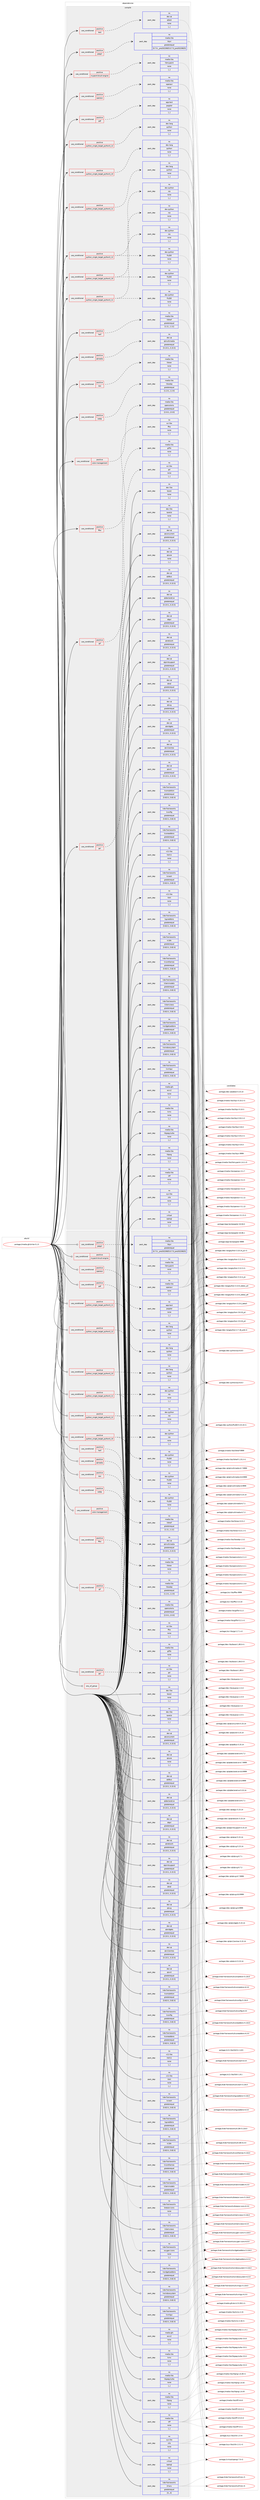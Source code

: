 digraph prolog {

# *************
# Graph options
# *************

newrank=true;
concentrate=true;
compound=true;
graph [rankdir=LR,fontname=Helvetica,fontsize=10,ranksep=1.5];#, ranksep=2.5, nodesep=0.2];
edge  [arrowhead=vee];
node  [fontname=Helvetica,fontsize=10];

# **********
# The ebuild
# **********

subgraph cluster_leftcol {
color=gray;
rank=same;
label=<<i>ebuild</i>>;
id [label="portage://media-gfx/krita-5.1.5", color=red, width=4, href="../media-gfx/krita-5.1.5.svg"];
}

# ****************
# The dependencies
# ****************

subgraph cluster_midcol {
color=gray;
label=<<i>dependencies</i>>;
subgraph cluster_compile {
fillcolor="#eeeeee";
style=filled;
label=<<i>compile</i>>;
subgraph cond71950 {
dependency285247 [label=<<TABLE BORDER="0" CELLBORDER="1" CELLSPACING="0" CELLPADDING="4"><TR><TD ROWSPAN="3" CELLPADDING="10">use_conditional</TD></TR><TR><TD>positive</TD></TR><TR><TD>color-management</TD></TR></TABLE>>, shape=none, color=red];
subgraph pack211003 {
dependency285248 [label=<<TABLE BORDER="0" CELLBORDER="1" CELLSPACING="0" CELLPADDING="4" WIDTH="220"><TR><TD ROWSPAN="6" CELLPADDING="30">pack_dep</TD></TR><TR><TD WIDTH="110">no</TD></TR><TR><TD>media-libs</TD></TR><TR><TD>opencolorio</TD></TR><TR><TD>greaterequal</TD></TR><TR><TD>[2.0.0,,,2.0.0]</TD></TR></TABLE>>, shape=none, color=blue];
}
dependency285247:e -> dependency285248:w [weight=20,style="dashed",arrowhead="vee"];
}
id:e -> dependency285247:w [weight=20,style="solid",arrowhead="vee"];
subgraph cond71951 {
dependency285249 [label=<<TABLE BORDER="0" CELLBORDER="1" CELLSPACING="0" CELLPADDING="4"><TR><TD ROWSPAN="3" CELLPADDING="10">use_conditional</TD></TR><TR><TD>positive</TD></TR><TR><TD>fftw</TD></TR></TABLE>>, shape=none, color=red];
subgraph pack211004 {
dependency285250 [label=<<TABLE BORDER="0" CELLBORDER="1" CELLSPACING="0" CELLPADDING="4" WIDTH="220"><TR><TD ROWSPAN="6" CELLPADDING="30">pack_dep</TD></TR><TR><TD WIDTH="110">no</TD></TR><TR><TD>sci-libs</TD></TR><TR><TD>fftw</TD></TR><TR><TD>none</TD></TR><TR><TD>[,,]</TD></TR></TABLE>>, shape=none, color=blue];
}
dependency285249:e -> dependency285250:w [weight=20,style="dashed",arrowhead="vee"];
}
id:e -> dependency285249:w [weight=20,style="solid",arrowhead="vee"];
subgraph cond71952 {
dependency285251 [label=<<TABLE BORDER="0" CELLBORDER="1" CELLSPACING="0" CELLPADDING="4"><TR><TD ROWSPAN="3" CELLPADDING="10">use_conditional</TD></TR><TR><TD>positive</TD></TR><TR><TD>gif</TD></TR></TABLE>>, shape=none, color=red];
subgraph pack211005 {
dependency285252 [label=<<TABLE BORDER="0" CELLBORDER="1" CELLSPACING="0" CELLPADDING="4" WIDTH="220"><TR><TD ROWSPAN="6" CELLPADDING="30">pack_dep</TD></TR><TR><TD WIDTH="110">no</TD></TR><TR><TD>media-libs</TD></TR><TR><TD>giflib</TD></TR><TR><TD>none</TD></TR><TR><TD>[,,]</TD></TR></TABLE>>, shape=none, color=blue];
}
dependency285251:e -> dependency285252:w [weight=20,style="dashed",arrowhead="vee"];
}
id:e -> dependency285251:w [weight=20,style="solid",arrowhead="vee"];
subgraph cond71953 {
dependency285253 [label=<<TABLE BORDER="0" CELLBORDER="1" CELLSPACING="0" CELLPADDING="4"><TR><TD ROWSPAN="3" CELLPADDING="10">use_conditional</TD></TR><TR><TD>positive</TD></TR><TR><TD>gsl</TD></TR></TABLE>>, shape=none, color=red];
subgraph pack211006 {
dependency285254 [label=<<TABLE BORDER="0" CELLBORDER="1" CELLSPACING="0" CELLPADDING="4" WIDTH="220"><TR><TD ROWSPAN="6" CELLPADDING="30">pack_dep</TD></TR><TR><TD WIDTH="110">no</TD></TR><TR><TD>sci-libs</TD></TR><TR><TD>gsl</TD></TR><TR><TD>none</TD></TR><TR><TD>[,,]</TD></TR></TABLE>>, shape=none, color=blue];
}
dependency285253:e -> dependency285254:w [weight=20,style="dashed",arrowhead="vee"];
}
id:e -> dependency285253:w [weight=20,style="solid",arrowhead="vee"];
subgraph cond71954 {
dependency285255 [label=<<TABLE BORDER="0" CELLBORDER="1" CELLSPACING="0" CELLPADDING="4"><TR><TD ROWSPAN="3" CELLPADDING="10">use_conditional</TD></TR><TR><TD>positive</TD></TR><TR><TD>heif</TD></TR></TABLE>>, shape=none, color=red];
subgraph pack211007 {
dependency285256 [label=<<TABLE BORDER="0" CELLBORDER="1" CELLSPACING="0" CELLPADDING="4" WIDTH="220"><TR><TD ROWSPAN="6" CELLPADDING="30">pack_dep</TD></TR><TR><TD WIDTH="110">no</TD></TR><TR><TD>media-libs</TD></TR><TR><TD>libheif</TD></TR><TR><TD>greaterequal</TD></TR><TR><TD>[1.11,,,1.11]</TD></TR></TABLE>>, shape=none, color=blue];
}
dependency285255:e -> dependency285256:w [weight=20,style="dashed",arrowhead="vee"];
}
id:e -> dependency285255:w [weight=20,style="solid",arrowhead="vee"];
subgraph cond71955 {
dependency285257 [label=<<TABLE BORDER="0" CELLBORDER="1" CELLSPACING="0" CELLPADDING="4"><TR><TD ROWSPAN="3" CELLPADDING="10">use_conditional</TD></TR><TR><TD>positive</TD></TR><TR><TD>jpegxl</TD></TR></TABLE>>, shape=none, color=red];
subgraph pack211008 {
dependency285258 [label=<<TABLE BORDER="0" CELLBORDER="1" CELLSPACING="0" CELLPADDING="4" WIDTH="220"><TR><TD ROWSPAN="6" CELLPADDING="30">pack_dep</TD></TR><TR><TD WIDTH="110">no</TD></TR><TR><TD>media-libs</TD></TR><TR><TD>libjxl</TD></TR><TR><TD>greaterequal</TD></TR><TR><TD>[0.7.0,,_pre20220825,0.7.0_pre20220825]</TD></TR></TABLE>>, shape=none, color=blue];
}
dependency285257:e -> dependency285258:w [weight=20,style="dashed",arrowhead="vee"];
}
id:e -> dependency285257:w [weight=20,style="solid",arrowhead="vee"];
subgraph cond71956 {
dependency285259 [label=<<TABLE BORDER="0" CELLBORDER="1" CELLSPACING="0" CELLPADDING="4"><TR><TD ROWSPAN="3" CELLPADDING="10">use_conditional</TD></TR><TR><TD>positive</TD></TR><TR><TD>mypaint-brush-engine</TD></TR></TABLE>>, shape=none, color=red];
subgraph pack211009 {
dependency285260 [label=<<TABLE BORDER="0" CELLBORDER="1" CELLSPACING="0" CELLPADDING="4" WIDTH="220"><TR><TD ROWSPAN="6" CELLPADDING="30">pack_dep</TD></TR><TR><TD WIDTH="110">no</TD></TR><TR><TD>media-libs</TD></TR><TR><TD>libmypaint</TD></TR><TR><TD>none</TD></TR><TR><TD>[,,]</TD></TR></TABLE>>, shape=none, color=blue];
}
dependency285259:e -> dependency285260:w [weight=20,style="dashed",arrowhead="vee"];
}
id:e -> dependency285259:w [weight=20,style="solid",arrowhead="vee"];
subgraph cond71957 {
dependency285261 [label=<<TABLE BORDER="0" CELLBORDER="1" CELLSPACING="0" CELLPADDING="4"><TR><TD ROWSPAN="3" CELLPADDING="10">use_conditional</TD></TR><TR><TD>positive</TD></TR><TR><TD>openexr</TD></TR></TABLE>>, shape=none, color=red];
subgraph pack211010 {
dependency285262 [label=<<TABLE BORDER="0" CELLBORDER="1" CELLSPACING="0" CELLPADDING="4" WIDTH="220"><TR><TD ROWSPAN="6" CELLPADDING="30">pack_dep</TD></TR><TR><TD WIDTH="110">no</TD></TR><TR><TD>media-libs</TD></TR><TR><TD>openexr</TD></TR><TR><TD>none</TD></TR><TR><TD>[,,]</TD></TR></TABLE>>, shape=none, color=blue];
}
dependency285261:e -> dependency285262:w [weight=20,style="dashed",arrowhead="vee"];
}
id:e -> dependency285261:w [weight=20,style="solid",arrowhead="vee"];
subgraph cond71958 {
dependency285263 [label=<<TABLE BORDER="0" CELLBORDER="1" CELLSPACING="0" CELLPADDING="4"><TR><TD ROWSPAN="3" CELLPADDING="10">use_conditional</TD></TR><TR><TD>positive</TD></TR><TR><TD>pdf</TD></TR></TABLE>>, shape=none, color=red];
subgraph pack211011 {
dependency285264 [label=<<TABLE BORDER="0" CELLBORDER="1" CELLSPACING="0" CELLPADDING="4" WIDTH="220"><TR><TD ROWSPAN="6" CELLPADDING="30">pack_dep</TD></TR><TR><TD WIDTH="110">no</TD></TR><TR><TD>app-text</TD></TR><TR><TD>poppler</TD></TR><TR><TD>none</TD></TR><TR><TD>[,,]</TD></TR></TABLE>>, shape=none, color=blue];
}
dependency285263:e -> dependency285264:w [weight=20,style="dashed",arrowhead="vee"];
}
id:e -> dependency285263:w [weight=20,style="solid",arrowhead="vee"];
subgraph cond71959 {
dependency285265 [label=<<TABLE BORDER="0" CELLBORDER="1" CELLSPACING="0" CELLPADDING="4"><TR><TD ROWSPAN="3" CELLPADDING="10">use_conditional</TD></TR><TR><TD>positive</TD></TR><TR><TD>python_single_target_python3_10</TD></TR></TABLE>>, shape=none, color=red];
subgraph pack211012 {
dependency285266 [label=<<TABLE BORDER="0" CELLBORDER="1" CELLSPACING="0" CELLPADDING="4" WIDTH="220"><TR><TD ROWSPAN="6" CELLPADDING="30">pack_dep</TD></TR><TR><TD WIDTH="110">no</TD></TR><TR><TD>dev-lang</TD></TR><TR><TD>python</TD></TR><TR><TD>none</TD></TR><TR><TD>[,,]</TD></TR></TABLE>>, shape=none, color=blue];
}
dependency285265:e -> dependency285266:w [weight=20,style="dashed",arrowhead="vee"];
}
id:e -> dependency285265:w [weight=20,style="solid",arrowhead="vee"];
subgraph cond71960 {
dependency285267 [label=<<TABLE BORDER="0" CELLBORDER="1" CELLSPACING="0" CELLPADDING="4"><TR><TD ROWSPAN="3" CELLPADDING="10">use_conditional</TD></TR><TR><TD>positive</TD></TR><TR><TD>python_single_target_python3_10</TD></TR></TABLE>>, shape=none, color=red];
subgraph pack211013 {
dependency285268 [label=<<TABLE BORDER="0" CELLBORDER="1" CELLSPACING="0" CELLPADDING="4" WIDTH="220"><TR><TD ROWSPAN="6" CELLPADDING="30">pack_dep</TD></TR><TR><TD WIDTH="110">no</TD></TR><TR><TD>dev-python</TD></TR><TR><TD>PyQt5</TD></TR><TR><TD>none</TD></TR><TR><TD>[,,]</TD></TR></TABLE>>, shape=none, color=blue];
}
dependency285267:e -> dependency285268:w [weight=20,style="dashed",arrowhead="vee"];
subgraph pack211014 {
dependency285269 [label=<<TABLE BORDER="0" CELLBORDER="1" CELLSPACING="0" CELLPADDING="4" WIDTH="220"><TR><TD ROWSPAN="6" CELLPADDING="30">pack_dep</TD></TR><TR><TD WIDTH="110">no</TD></TR><TR><TD>dev-python</TD></TR><TR><TD>sip</TD></TR><TR><TD>none</TD></TR><TR><TD>[,,]</TD></TR></TABLE>>, shape=none, color=blue];
}
dependency285267:e -> dependency285269:w [weight=20,style="dashed",arrowhead="vee"];
}
id:e -> dependency285267:w [weight=20,style="solid",arrowhead="vee"];
subgraph cond71961 {
dependency285270 [label=<<TABLE BORDER="0" CELLBORDER="1" CELLSPACING="0" CELLPADDING="4"><TR><TD ROWSPAN="3" CELLPADDING="10">use_conditional</TD></TR><TR><TD>positive</TD></TR><TR><TD>python_single_target_python3_11</TD></TR></TABLE>>, shape=none, color=red];
subgraph pack211015 {
dependency285271 [label=<<TABLE BORDER="0" CELLBORDER="1" CELLSPACING="0" CELLPADDING="4" WIDTH="220"><TR><TD ROWSPAN="6" CELLPADDING="30">pack_dep</TD></TR><TR><TD WIDTH="110">no</TD></TR><TR><TD>dev-lang</TD></TR><TR><TD>python</TD></TR><TR><TD>none</TD></TR><TR><TD>[,,]</TD></TR></TABLE>>, shape=none, color=blue];
}
dependency285270:e -> dependency285271:w [weight=20,style="dashed",arrowhead="vee"];
}
id:e -> dependency285270:w [weight=20,style="solid",arrowhead="vee"];
subgraph cond71962 {
dependency285272 [label=<<TABLE BORDER="0" CELLBORDER="1" CELLSPACING="0" CELLPADDING="4"><TR><TD ROWSPAN="3" CELLPADDING="10">use_conditional</TD></TR><TR><TD>positive</TD></TR><TR><TD>python_single_target_python3_11</TD></TR></TABLE>>, shape=none, color=red];
subgraph pack211016 {
dependency285273 [label=<<TABLE BORDER="0" CELLBORDER="1" CELLSPACING="0" CELLPADDING="4" WIDTH="220"><TR><TD ROWSPAN="6" CELLPADDING="30">pack_dep</TD></TR><TR><TD WIDTH="110">no</TD></TR><TR><TD>dev-python</TD></TR><TR><TD>PyQt5</TD></TR><TR><TD>none</TD></TR><TR><TD>[,,]</TD></TR></TABLE>>, shape=none, color=blue];
}
dependency285272:e -> dependency285273:w [weight=20,style="dashed",arrowhead="vee"];
subgraph pack211017 {
dependency285274 [label=<<TABLE BORDER="0" CELLBORDER="1" CELLSPACING="0" CELLPADDING="4" WIDTH="220"><TR><TD ROWSPAN="6" CELLPADDING="30">pack_dep</TD></TR><TR><TD WIDTH="110">no</TD></TR><TR><TD>dev-python</TD></TR><TR><TD>sip</TD></TR><TR><TD>none</TD></TR><TR><TD>[,,]</TD></TR></TABLE>>, shape=none, color=blue];
}
dependency285272:e -> dependency285274:w [weight=20,style="dashed",arrowhead="vee"];
}
id:e -> dependency285272:w [weight=20,style="solid",arrowhead="vee"];
subgraph cond71963 {
dependency285275 [label=<<TABLE BORDER="0" CELLBORDER="1" CELLSPACING="0" CELLPADDING="4"><TR><TD ROWSPAN="3" CELLPADDING="10">use_conditional</TD></TR><TR><TD>positive</TD></TR><TR><TD>python_single_target_python3_12</TD></TR></TABLE>>, shape=none, color=red];
subgraph pack211018 {
dependency285276 [label=<<TABLE BORDER="0" CELLBORDER="1" CELLSPACING="0" CELLPADDING="4" WIDTH="220"><TR><TD ROWSPAN="6" CELLPADDING="30">pack_dep</TD></TR><TR><TD WIDTH="110">no</TD></TR><TR><TD>dev-lang</TD></TR><TR><TD>python</TD></TR><TR><TD>none</TD></TR><TR><TD>[,,]</TD></TR></TABLE>>, shape=none, color=blue];
}
dependency285275:e -> dependency285276:w [weight=20,style="dashed",arrowhead="vee"];
}
id:e -> dependency285275:w [weight=20,style="solid",arrowhead="vee"];
subgraph cond71964 {
dependency285277 [label=<<TABLE BORDER="0" CELLBORDER="1" CELLSPACING="0" CELLPADDING="4"><TR><TD ROWSPAN="3" CELLPADDING="10">use_conditional</TD></TR><TR><TD>positive</TD></TR><TR><TD>python_single_target_python3_12</TD></TR></TABLE>>, shape=none, color=red];
subgraph pack211019 {
dependency285278 [label=<<TABLE BORDER="0" CELLBORDER="1" CELLSPACING="0" CELLPADDING="4" WIDTH="220"><TR><TD ROWSPAN="6" CELLPADDING="30">pack_dep</TD></TR><TR><TD WIDTH="110">no</TD></TR><TR><TD>dev-python</TD></TR><TR><TD>PyQt5</TD></TR><TR><TD>none</TD></TR><TR><TD>[,,]</TD></TR></TABLE>>, shape=none, color=blue];
}
dependency285277:e -> dependency285278:w [weight=20,style="dashed",arrowhead="vee"];
subgraph pack211020 {
dependency285279 [label=<<TABLE BORDER="0" CELLBORDER="1" CELLSPACING="0" CELLPADDING="4" WIDTH="220"><TR><TD ROWSPAN="6" CELLPADDING="30">pack_dep</TD></TR><TR><TD WIDTH="110">no</TD></TR><TR><TD>dev-python</TD></TR><TR><TD>sip</TD></TR><TR><TD>none</TD></TR><TR><TD>[,,]</TD></TR></TABLE>>, shape=none, color=blue];
}
dependency285277:e -> dependency285279:w [weight=20,style="dashed",arrowhead="vee"];
}
id:e -> dependency285277:w [weight=20,style="solid",arrowhead="vee"];
subgraph cond71965 {
dependency285280 [label=<<TABLE BORDER="0" CELLBORDER="1" CELLSPACING="0" CELLPADDING="4"><TR><TD ROWSPAN="3" CELLPADDING="10">use_conditional</TD></TR><TR><TD>positive</TD></TR><TR><TD>qtmedia</TD></TR></TABLE>>, shape=none, color=red];
subgraph pack211021 {
dependency285281 [label=<<TABLE BORDER="0" CELLBORDER="1" CELLSPACING="0" CELLPADDING="4" WIDTH="220"><TR><TD ROWSPAN="6" CELLPADDING="30">pack_dep</TD></TR><TR><TD WIDTH="110">no</TD></TR><TR><TD>dev-qt</TD></TR><TR><TD>qtmultimedia</TD></TR><TR><TD>greaterequal</TD></TR><TR><TD>[5.15.5,,,5.15.5]</TD></TR></TABLE>>, shape=none, color=blue];
}
dependency285280:e -> dependency285281:w [weight=20,style="dashed",arrowhead="vee"];
}
id:e -> dependency285280:w [weight=20,style="solid",arrowhead="vee"];
subgraph cond71966 {
dependency285282 [label=<<TABLE BORDER="0" CELLBORDER="1" CELLSPACING="0" CELLPADDING="4"><TR><TD ROWSPAN="3" CELLPADDING="10">use_conditional</TD></TR><TR><TD>positive</TD></TR><TR><TD>raw</TD></TR></TABLE>>, shape=none, color=red];
subgraph pack211022 {
dependency285283 [label=<<TABLE BORDER="0" CELLBORDER="1" CELLSPACING="0" CELLPADDING="4" WIDTH="220"><TR><TD ROWSPAN="6" CELLPADDING="30">pack_dep</TD></TR><TR><TD WIDTH="110">no</TD></TR><TR><TD>media-libs</TD></TR><TR><TD>libraw</TD></TR><TR><TD>none</TD></TR><TR><TD>[,,]</TD></TR></TABLE>>, shape=none, color=blue];
}
dependency285282:e -> dependency285283:w [weight=20,style="dashed",arrowhead="vee"];
}
id:e -> dependency285282:w [weight=20,style="solid",arrowhead="vee"];
subgraph cond71967 {
dependency285284 [label=<<TABLE BORDER="0" CELLBORDER="1" CELLSPACING="0" CELLPADDING="4"><TR><TD ROWSPAN="3" CELLPADDING="10">use_conditional</TD></TR><TR><TD>positive</TD></TR><TR><TD>test</TD></TR></TABLE>>, shape=none, color=red];
subgraph pack211023 {
dependency285285 [label=<<TABLE BORDER="0" CELLBORDER="1" CELLSPACING="0" CELLPADDING="4" WIDTH="220"><TR><TD ROWSPAN="6" CELLPADDING="30">pack_dep</TD></TR><TR><TD WIDTH="110">no</TD></TR><TR><TD>dev-qt</TD></TR><TR><TD>qttest</TD></TR><TR><TD>none</TD></TR><TR><TD>[,,]</TD></TR></TABLE>>, shape=none, color=blue];
}
dependency285284:e -> dependency285285:w [weight=20,style="dashed",arrowhead="vee"];
}
id:e -> dependency285284:w [weight=20,style="solid",arrowhead="vee"];
subgraph cond71968 {
dependency285286 [label=<<TABLE BORDER="0" CELLBORDER="1" CELLSPACING="0" CELLPADDING="4"><TR><TD ROWSPAN="3" CELLPADDING="10">use_conditional</TD></TR><TR><TD>positive</TD></TR><TR><TD>webp</TD></TR></TABLE>>, shape=none, color=red];
subgraph pack211024 {
dependency285287 [label=<<TABLE BORDER="0" CELLBORDER="1" CELLSPACING="0" CELLPADDING="4" WIDTH="220"><TR><TD ROWSPAN="6" CELLPADDING="30">pack_dep</TD></TR><TR><TD WIDTH="110">no</TD></TR><TR><TD>media-libs</TD></TR><TR><TD>libwebp</TD></TR><TR><TD>greaterequal</TD></TR><TR><TD>[1.2.0,,,1.2.0]</TD></TR></TABLE>>, shape=none, color=blue];
}
dependency285286:e -> dependency285287:w [weight=20,style="dashed",arrowhead="vee"];
}
id:e -> dependency285286:w [weight=20,style="solid",arrowhead="vee"];
subgraph pack211025 {
dependency285288 [label=<<TABLE BORDER="0" CELLBORDER="1" CELLSPACING="0" CELLPADDING="4" WIDTH="220"><TR><TD ROWSPAN="6" CELLPADDING="30">pack_dep</TD></TR><TR><TD WIDTH="110">no</TD></TR><TR><TD>dev-libs</TD></TR><TR><TD>boost</TD></TR><TR><TD>none</TD></TR><TR><TD>[,,]</TD></TR></TABLE>>, shape=none, color=blue];
}
id:e -> dependency285288:w [weight=20,style="solid",arrowhead="vee"];
subgraph pack211026 {
dependency285289 [label=<<TABLE BORDER="0" CELLBORDER="1" CELLSPACING="0" CELLPADDING="4" WIDTH="220"><TR><TD ROWSPAN="6" CELLPADDING="30">pack_dep</TD></TR><TR><TD WIDTH="110">no</TD></TR><TR><TD>dev-libs</TD></TR><TR><TD>quazip</TD></TR><TR><TD>none</TD></TR><TR><TD>[,,]</TD></TR></TABLE>>, shape=none, color=blue];
}
id:e -> dependency285289:w [weight=20,style="solid",arrowhead="vee"];
subgraph pack211027 {
dependency285290 [label=<<TABLE BORDER="0" CELLBORDER="1" CELLSPACING="0" CELLPADDING="4" WIDTH="220"><TR><TD ROWSPAN="6" CELLPADDING="30">pack_dep</TD></TR><TR><TD WIDTH="110">no</TD></TR><TR><TD>dev-qt</TD></TR><TR><TD>qtconcurrent</TD></TR><TR><TD>greaterequal</TD></TR><TR><TD>[5.15.5,,,5.15.5]</TD></TR></TABLE>>, shape=none, color=blue];
}
id:e -> dependency285290:w [weight=20,style="solid",arrowhead="vee"];
subgraph pack211028 {
dependency285291 [label=<<TABLE BORDER="0" CELLBORDER="1" CELLSPACING="0" CELLPADDING="4" WIDTH="220"><TR><TD ROWSPAN="6" CELLPADDING="30">pack_dep</TD></TR><TR><TD WIDTH="110">no</TD></TR><TR><TD>dev-qt</TD></TR><TR><TD>qtcore</TD></TR><TR><TD>none</TD></TR><TR><TD>[,,]</TD></TR></TABLE>>, shape=none, color=blue];
}
id:e -> dependency285291:w [weight=20,style="solid",arrowhead="vee"];
subgraph pack211029 {
dependency285292 [label=<<TABLE BORDER="0" CELLBORDER="1" CELLSPACING="0" CELLPADDING="4" WIDTH="220"><TR><TD ROWSPAN="6" CELLPADDING="30">pack_dep</TD></TR><TR><TD WIDTH="110">no</TD></TR><TR><TD>dev-qt</TD></TR><TR><TD>qtdbus</TD></TR><TR><TD>greaterequal</TD></TR><TR><TD>[5.15.5,,,5.15.5]</TD></TR></TABLE>>, shape=none, color=blue];
}
id:e -> dependency285292:w [weight=20,style="solid",arrowhead="vee"];
subgraph pack211030 {
dependency285293 [label=<<TABLE BORDER="0" CELLBORDER="1" CELLSPACING="0" CELLPADDING="4" WIDTH="220"><TR><TD ROWSPAN="6" CELLPADDING="30">pack_dep</TD></TR><TR><TD WIDTH="110">no</TD></TR><TR><TD>dev-qt</TD></TR><TR><TD>qtdeclarative</TD></TR><TR><TD>greaterequal</TD></TR><TR><TD>[5.15.5,,,5.15.5]</TD></TR></TABLE>>, shape=none, color=blue];
}
id:e -> dependency285293:w [weight=20,style="solid",arrowhead="vee"];
subgraph pack211031 {
dependency285294 [label=<<TABLE BORDER="0" CELLBORDER="1" CELLSPACING="0" CELLPADDING="4" WIDTH="220"><TR><TD ROWSPAN="6" CELLPADDING="30">pack_dep</TD></TR><TR><TD WIDTH="110">no</TD></TR><TR><TD>dev-qt</TD></TR><TR><TD>qtgui</TD></TR><TR><TD>greaterequal</TD></TR><TR><TD>[5.15.5,,,5.15.5]</TD></TR></TABLE>>, shape=none, color=blue];
}
id:e -> dependency285294:w [weight=20,style="solid",arrowhead="vee"];
subgraph pack211032 {
dependency285295 [label=<<TABLE BORDER="0" CELLBORDER="1" CELLSPACING="0" CELLPADDING="4" WIDTH="220"><TR><TD ROWSPAN="6" CELLPADDING="30">pack_dep</TD></TR><TR><TD WIDTH="110">no</TD></TR><TR><TD>dev-qt</TD></TR><TR><TD>qtnetwork</TD></TR><TR><TD>greaterequal</TD></TR><TR><TD>[5.15.5,,,5.15.5]</TD></TR></TABLE>>, shape=none, color=blue];
}
id:e -> dependency285295:w [weight=20,style="solid",arrowhead="vee"];
subgraph pack211033 {
dependency285296 [label=<<TABLE BORDER="0" CELLBORDER="1" CELLSPACING="0" CELLPADDING="4" WIDTH="220"><TR><TD ROWSPAN="6" CELLPADDING="30">pack_dep</TD></TR><TR><TD WIDTH="110">no</TD></TR><TR><TD>dev-qt</TD></TR><TR><TD>qtprintsupport</TD></TR><TR><TD>greaterequal</TD></TR><TR><TD>[5.15.5,,,5.15.5]</TD></TR></TABLE>>, shape=none, color=blue];
}
id:e -> dependency285296:w [weight=20,style="solid",arrowhead="vee"];
subgraph pack211034 {
dependency285297 [label=<<TABLE BORDER="0" CELLBORDER="1" CELLSPACING="0" CELLPADDING="4" WIDTH="220"><TR><TD ROWSPAN="6" CELLPADDING="30">pack_dep</TD></TR><TR><TD WIDTH="110">no</TD></TR><TR><TD>dev-qt</TD></TR><TR><TD>qtsql</TD></TR><TR><TD>greaterequal</TD></TR><TR><TD>[5.15.5,,,5.15.5]</TD></TR></TABLE>>, shape=none, color=blue];
}
id:e -> dependency285297:w [weight=20,style="solid",arrowhead="vee"];
subgraph pack211035 {
dependency285298 [label=<<TABLE BORDER="0" CELLBORDER="1" CELLSPACING="0" CELLPADDING="4" WIDTH="220"><TR><TD ROWSPAN="6" CELLPADDING="30">pack_dep</TD></TR><TR><TD WIDTH="110">no</TD></TR><TR><TD>dev-qt</TD></TR><TR><TD>qtsvg</TD></TR><TR><TD>greaterequal</TD></TR><TR><TD>[5.15.5,,,5.15.5]</TD></TR></TABLE>>, shape=none, color=blue];
}
id:e -> dependency285298:w [weight=20,style="solid",arrowhead="vee"];
subgraph pack211036 {
dependency285299 [label=<<TABLE BORDER="0" CELLBORDER="1" CELLSPACING="0" CELLPADDING="4" WIDTH="220"><TR><TD ROWSPAN="6" CELLPADDING="30">pack_dep</TD></TR><TR><TD WIDTH="110">no</TD></TR><TR><TD>dev-qt</TD></TR><TR><TD>qtwidgets</TD></TR><TR><TD>greaterequal</TD></TR><TR><TD>[5.15.5,,,5.15.5]</TD></TR></TABLE>>, shape=none, color=blue];
}
id:e -> dependency285299:w [weight=20,style="solid",arrowhead="vee"];
subgraph pack211037 {
dependency285300 [label=<<TABLE BORDER="0" CELLBORDER="1" CELLSPACING="0" CELLPADDING="4" WIDTH="220"><TR><TD ROWSPAN="6" CELLPADDING="30">pack_dep</TD></TR><TR><TD WIDTH="110">no</TD></TR><TR><TD>dev-qt</TD></TR><TR><TD>qtx11extras</TD></TR><TR><TD>greaterequal</TD></TR><TR><TD>[5.15.5,,,5.15.5]</TD></TR></TABLE>>, shape=none, color=blue];
}
id:e -> dependency285300:w [weight=20,style="solid",arrowhead="vee"];
subgraph pack211038 {
dependency285301 [label=<<TABLE BORDER="0" CELLBORDER="1" CELLSPACING="0" CELLPADDING="4" WIDTH="220"><TR><TD ROWSPAN="6" CELLPADDING="30">pack_dep</TD></TR><TR><TD WIDTH="110">no</TD></TR><TR><TD>dev-qt</TD></TR><TR><TD>qtxml</TD></TR><TR><TD>greaterequal</TD></TR><TR><TD>[5.15.5,,,5.15.5]</TD></TR></TABLE>>, shape=none, color=blue];
}
id:e -> dependency285301:w [weight=20,style="solid",arrowhead="vee"];
subgraph pack211039 {
dependency285302 [label=<<TABLE BORDER="0" CELLBORDER="1" CELLSPACING="0" CELLPADDING="4" WIDTH="220"><TR><TD ROWSPAN="6" CELLPADDING="30">pack_dep</TD></TR><TR><TD WIDTH="110">no</TD></TR><TR><TD>kde-frameworks</TD></TR><TR><TD>kcompletion</TD></TR><TR><TD>greaterequal</TD></TR><TR><TD>[5.82.0,,,5.82.0]</TD></TR></TABLE>>, shape=none, color=blue];
}
id:e -> dependency285302:w [weight=20,style="solid",arrowhead="vee"];
subgraph pack211040 {
dependency285303 [label=<<TABLE BORDER="0" CELLBORDER="1" CELLSPACING="0" CELLPADDING="4" WIDTH="220"><TR><TD ROWSPAN="6" CELLPADDING="30">pack_dep</TD></TR><TR><TD WIDTH="110">no</TD></TR><TR><TD>kde-frameworks</TD></TR><TR><TD>kconfig</TD></TR><TR><TD>greaterequal</TD></TR><TR><TD>[5.82.0,,,5.82.0]</TD></TR></TABLE>>, shape=none, color=blue];
}
id:e -> dependency285303:w [weight=20,style="solid",arrowhead="vee"];
subgraph pack211041 {
dependency285304 [label=<<TABLE BORDER="0" CELLBORDER="1" CELLSPACING="0" CELLPADDING="4" WIDTH="220"><TR><TD ROWSPAN="6" CELLPADDING="30">pack_dep</TD></TR><TR><TD WIDTH="110">no</TD></TR><TR><TD>kde-frameworks</TD></TR><TR><TD>kcoreaddons</TD></TR><TR><TD>greaterequal</TD></TR><TR><TD>[5.82.0,,,5.82.0]</TD></TR></TABLE>>, shape=none, color=blue];
}
id:e -> dependency285304:w [weight=20,style="solid",arrowhead="vee"];
subgraph pack211042 {
dependency285305 [label=<<TABLE BORDER="0" CELLBORDER="1" CELLSPACING="0" CELLPADDING="4" WIDTH="220"><TR><TD ROWSPAN="6" CELLPADDING="30">pack_dep</TD></TR><TR><TD WIDTH="110">no</TD></TR><TR><TD>kde-frameworks</TD></TR><TR><TD>kcrash</TD></TR><TR><TD>greaterequal</TD></TR><TR><TD>[5.82.0,,,5.82.0]</TD></TR></TABLE>>, shape=none, color=blue];
}
id:e -> dependency285305:w [weight=20,style="solid",arrowhead="vee"];
subgraph pack211043 {
dependency285306 [label=<<TABLE BORDER="0" CELLBORDER="1" CELLSPACING="0" CELLPADDING="4" WIDTH="220"><TR><TD ROWSPAN="6" CELLPADDING="30">pack_dep</TD></TR><TR><TD WIDTH="110">no</TD></TR><TR><TD>kde-frameworks</TD></TR><TR><TD>kguiaddons</TD></TR><TR><TD>greaterequal</TD></TR><TR><TD>[5.82.0,,,5.82.0]</TD></TR></TABLE>>, shape=none, color=blue];
}
id:e -> dependency285306:w [weight=20,style="solid",arrowhead="vee"];
subgraph pack211044 {
dependency285307 [label=<<TABLE BORDER="0" CELLBORDER="1" CELLSPACING="0" CELLPADDING="4" WIDTH="220"><TR><TD ROWSPAN="6" CELLPADDING="30">pack_dep</TD></TR><TR><TD WIDTH="110">no</TD></TR><TR><TD>kde-frameworks</TD></TR><TR><TD>ki18n</TD></TR><TR><TD>greaterequal</TD></TR><TR><TD>[5.82.0,,,5.82.0]</TD></TR></TABLE>>, shape=none, color=blue];
}
id:e -> dependency285307:w [weight=20,style="solid",arrowhead="vee"];
subgraph pack211045 {
dependency285308 [label=<<TABLE BORDER="0" CELLBORDER="1" CELLSPACING="0" CELLPADDING="4" WIDTH="220"><TR><TD ROWSPAN="6" CELLPADDING="30">pack_dep</TD></TR><TR><TD WIDTH="110">no</TD></TR><TR><TD>kde-frameworks</TD></TR><TR><TD>kiconthemes</TD></TR><TR><TD>greaterequal</TD></TR><TR><TD>[5.82.0,,,5.82.0]</TD></TR></TABLE>>, shape=none, color=blue];
}
id:e -> dependency285308:w [weight=20,style="solid",arrowhead="vee"];
subgraph pack211046 {
dependency285309 [label=<<TABLE BORDER="0" CELLBORDER="1" CELLSPACING="0" CELLPADDING="4" WIDTH="220"><TR><TD ROWSPAN="6" CELLPADDING="30">pack_dep</TD></TR><TR><TD WIDTH="110">no</TD></TR><TR><TD>kde-frameworks</TD></TR><TR><TD>kitemmodels</TD></TR><TR><TD>greaterequal</TD></TR><TR><TD>[5.82.0,,,5.82.0]</TD></TR></TABLE>>, shape=none, color=blue];
}
id:e -> dependency285309:w [weight=20,style="solid",arrowhead="vee"];
subgraph pack211047 {
dependency285310 [label=<<TABLE BORDER="0" CELLBORDER="1" CELLSPACING="0" CELLPADDING="4" WIDTH="220"><TR><TD ROWSPAN="6" CELLPADDING="30">pack_dep</TD></TR><TR><TD WIDTH="110">no</TD></TR><TR><TD>kde-frameworks</TD></TR><TR><TD>kitemviews</TD></TR><TR><TD>greaterequal</TD></TR><TR><TD>[5.82.0,,,5.82.0]</TD></TR></TABLE>>, shape=none, color=blue];
}
id:e -> dependency285310:w [weight=20,style="solid",arrowhead="vee"];
subgraph pack211048 {
dependency285311 [label=<<TABLE BORDER="0" CELLBORDER="1" CELLSPACING="0" CELLPADDING="4" WIDTH="220"><TR><TD ROWSPAN="6" CELLPADDING="30">pack_dep</TD></TR><TR><TD WIDTH="110">no</TD></TR><TR><TD>kde-frameworks</TD></TR><TR><TD>kwidgetsaddons</TD></TR><TR><TD>greaterequal</TD></TR><TR><TD>[5.82.0,,,5.82.0]</TD></TR></TABLE>>, shape=none, color=blue];
}
id:e -> dependency285311:w [weight=20,style="solid",arrowhead="vee"];
subgraph pack211049 {
dependency285312 [label=<<TABLE BORDER="0" CELLBORDER="1" CELLSPACING="0" CELLPADDING="4" WIDTH="220"><TR><TD ROWSPAN="6" CELLPADDING="30">pack_dep</TD></TR><TR><TD WIDTH="110">no</TD></TR><TR><TD>kde-frameworks</TD></TR><TR><TD>kwindowsystem</TD></TR><TR><TD>greaterequal</TD></TR><TR><TD>[5.82.0,,,5.82.0]</TD></TR></TABLE>>, shape=none, color=blue];
}
id:e -> dependency285312:w [weight=20,style="solid",arrowhead="vee"];
subgraph pack211050 {
dependency285313 [label=<<TABLE BORDER="0" CELLBORDER="1" CELLSPACING="0" CELLPADDING="4" WIDTH="220"><TR><TD ROWSPAN="6" CELLPADDING="30">pack_dep</TD></TR><TR><TD WIDTH="110">no</TD></TR><TR><TD>kde-frameworks</TD></TR><TR><TD>kxmlgui</TD></TR><TR><TD>greaterequal</TD></TR><TR><TD>[5.82.0,,,5.82.0]</TD></TR></TABLE>>, shape=none, color=blue];
}
id:e -> dependency285313:w [weight=20,style="solid",arrowhead="vee"];
subgraph pack211051 {
dependency285314 [label=<<TABLE BORDER="0" CELLBORDER="1" CELLSPACING="0" CELLPADDING="4" WIDTH="220"><TR><TD ROWSPAN="6" CELLPADDING="30">pack_dep</TD></TR><TR><TD WIDTH="110">no</TD></TR><TR><TD>media-gfx</TD></TR><TR><TD>exiv2</TD></TR><TR><TD>none</TD></TR><TR><TD>[,,]</TD></TR></TABLE>>, shape=none, color=blue];
}
id:e -> dependency285314:w [weight=20,style="solid",arrowhead="vee"];
subgraph pack211052 {
dependency285315 [label=<<TABLE BORDER="0" CELLBORDER="1" CELLSPACING="0" CELLPADDING="4" WIDTH="220"><TR><TD ROWSPAN="6" CELLPADDING="30">pack_dep</TD></TR><TR><TD WIDTH="110">no</TD></TR><TR><TD>media-libs</TD></TR><TR><TD>lcms</TD></TR><TR><TD>none</TD></TR><TR><TD>[,,]</TD></TR></TABLE>>, shape=none, color=blue];
}
id:e -> dependency285315:w [weight=20,style="solid",arrowhead="vee"];
subgraph pack211053 {
dependency285316 [label=<<TABLE BORDER="0" CELLBORDER="1" CELLSPACING="0" CELLPADDING="4" WIDTH="220"><TR><TD ROWSPAN="6" CELLPADDING="30">pack_dep</TD></TR><TR><TD WIDTH="110">no</TD></TR><TR><TD>media-libs</TD></TR><TR><TD>libjpeg-turbo</TD></TR><TR><TD>none</TD></TR><TR><TD>[,,]</TD></TR></TABLE>>, shape=none, color=blue];
}
id:e -> dependency285316:w [weight=20,style="solid",arrowhead="vee"];
subgraph pack211054 {
dependency285317 [label=<<TABLE BORDER="0" CELLBORDER="1" CELLSPACING="0" CELLPADDING="4" WIDTH="220"><TR><TD ROWSPAN="6" CELLPADDING="30">pack_dep</TD></TR><TR><TD WIDTH="110">no</TD></TR><TR><TD>media-libs</TD></TR><TR><TD>libpng</TD></TR><TR><TD>none</TD></TR><TR><TD>[,,]</TD></TR></TABLE>>, shape=none, color=blue];
}
id:e -> dependency285317:w [weight=20,style="solid",arrowhead="vee"];
subgraph pack211055 {
dependency285318 [label=<<TABLE BORDER="0" CELLBORDER="1" CELLSPACING="0" CELLPADDING="4" WIDTH="220"><TR><TD ROWSPAN="6" CELLPADDING="30">pack_dep</TD></TR><TR><TD WIDTH="110">no</TD></TR><TR><TD>media-libs</TD></TR><TR><TD>tiff</TD></TR><TR><TD>none</TD></TR><TR><TD>[,,]</TD></TR></TABLE>>, shape=none, color=blue];
}
id:e -> dependency285318:w [weight=20,style="solid",arrowhead="vee"];
subgraph pack211056 {
dependency285319 [label=<<TABLE BORDER="0" CELLBORDER="1" CELLSPACING="0" CELLPADDING="4" WIDTH="220"><TR><TD ROWSPAN="6" CELLPADDING="30">pack_dep</TD></TR><TR><TD WIDTH="110">no</TD></TR><TR><TD>sys-libs</TD></TR><TR><TD>zlib</TD></TR><TR><TD>none</TD></TR><TR><TD>[,,]</TD></TR></TABLE>>, shape=none, color=blue];
}
id:e -> dependency285319:w [weight=20,style="solid",arrowhead="vee"];
subgraph pack211057 {
dependency285320 [label=<<TABLE BORDER="0" CELLBORDER="1" CELLSPACING="0" CELLPADDING="4" WIDTH="220"><TR><TD ROWSPAN="6" CELLPADDING="30">pack_dep</TD></TR><TR><TD WIDTH="110">no</TD></TR><TR><TD>virtual</TD></TR><TR><TD>opengl</TD></TR><TR><TD>none</TD></TR><TR><TD>[,,]</TD></TR></TABLE>>, shape=none, color=blue];
}
id:e -> dependency285320:w [weight=20,style="solid",arrowhead="vee"];
subgraph pack211058 {
dependency285321 [label=<<TABLE BORDER="0" CELLBORDER="1" CELLSPACING="0" CELLPADDING="4" WIDTH="220"><TR><TD ROWSPAN="6" CELLPADDING="30">pack_dep</TD></TR><TR><TD WIDTH="110">no</TD></TR><TR><TD>x11-libs</TD></TR><TR><TD>libX11</TD></TR><TR><TD>none</TD></TR><TR><TD>[,,]</TD></TR></TABLE>>, shape=none, color=blue];
}
id:e -> dependency285321:w [weight=20,style="solid",arrowhead="vee"];
subgraph pack211059 {
dependency285322 [label=<<TABLE BORDER="0" CELLBORDER="1" CELLSPACING="0" CELLPADDING="4" WIDTH="220"><TR><TD ROWSPAN="6" CELLPADDING="30">pack_dep</TD></TR><TR><TD WIDTH="110">no</TD></TR><TR><TD>x11-libs</TD></TR><TR><TD>libXi</TD></TR><TR><TD>none</TD></TR><TR><TD>[,,]</TD></TR></TABLE>>, shape=none, color=blue];
}
id:e -> dependency285322:w [weight=20,style="solid",arrowhead="vee"];
}
subgraph cluster_compileandrun {
fillcolor="#eeeeee";
style=filled;
label=<<i>compile and run</i>>;
}
subgraph cluster_run {
fillcolor="#eeeeee";
style=filled;
label=<<i>run</i>>;
subgraph any2139 {
dependency285323 [label=<<TABLE BORDER="0" CELLBORDER="1" CELLSPACING="0" CELLPADDING="4"><TR><TD CELLPADDING="10">any_of_group</TD></TR></TABLE>>, shape=none, color=red];subgraph pack211060 {
dependency285324 [label=<<TABLE BORDER="0" CELLBORDER="1" CELLSPACING="0" CELLPADDING="4" WIDTH="220"><TR><TD ROWSPAN="6" CELLPADDING="30">pack_dep</TD></TR><TR><TD WIDTH="110">no</TD></TR><TR><TD>kde-frameworks</TD></TR><TR><TD>breeze-icons</TD></TR><TR><TD>none</TD></TR><TR><TD>[,,]</TD></TR></TABLE>>, shape=none, color=blue];
}
dependency285323:e -> dependency285324:w [weight=20,style="dotted",arrowhead="oinv"];
subgraph pack211061 {
dependency285325 [label=<<TABLE BORDER="0" CELLBORDER="1" CELLSPACING="0" CELLPADDING="4" WIDTH="220"><TR><TD ROWSPAN="6" CELLPADDING="30">pack_dep</TD></TR><TR><TD WIDTH="110">no</TD></TR><TR><TD>kde-frameworks</TD></TR><TR><TD>oxygen-icons</TD></TR><TR><TD>none</TD></TR><TR><TD>[,,]</TD></TR></TABLE>>, shape=none, color=blue];
}
dependency285323:e -> dependency285325:w [weight=20,style="dotted",arrowhead="oinv"];
}
id:e -> dependency285323:w [weight=20,style="solid",arrowhead="odot"];
subgraph cond71969 {
dependency285326 [label=<<TABLE BORDER="0" CELLBORDER="1" CELLSPACING="0" CELLPADDING="4"><TR><TD ROWSPAN="3" CELLPADDING="10">use_conditional</TD></TR><TR><TD>positive</TD></TR><TR><TD>color-management</TD></TR></TABLE>>, shape=none, color=red];
subgraph pack211062 {
dependency285327 [label=<<TABLE BORDER="0" CELLBORDER="1" CELLSPACING="0" CELLPADDING="4" WIDTH="220"><TR><TD ROWSPAN="6" CELLPADDING="30">pack_dep</TD></TR><TR><TD WIDTH="110">no</TD></TR><TR><TD>media-libs</TD></TR><TR><TD>opencolorio</TD></TR><TR><TD>greaterequal</TD></TR><TR><TD>[2.0.0,,,2.0.0]</TD></TR></TABLE>>, shape=none, color=blue];
}
dependency285326:e -> dependency285327:w [weight=20,style="dashed",arrowhead="vee"];
}
id:e -> dependency285326:w [weight=20,style="solid",arrowhead="odot"];
subgraph cond71970 {
dependency285328 [label=<<TABLE BORDER="0" CELLBORDER="1" CELLSPACING="0" CELLPADDING="4"><TR><TD ROWSPAN="3" CELLPADDING="10">use_conditional</TD></TR><TR><TD>positive</TD></TR><TR><TD>fftw</TD></TR></TABLE>>, shape=none, color=red];
subgraph pack211063 {
dependency285329 [label=<<TABLE BORDER="0" CELLBORDER="1" CELLSPACING="0" CELLPADDING="4" WIDTH="220"><TR><TD ROWSPAN="6" CELLPADDING="30">pack_dep</TD></TR><TR><TD WIDTH="110">no</TD></TR><TR><TD>sci-libs</TD></TR><TR><TD>fftw</TD></TR><TR><TD>none</TD></TR><TR><TD>[,,]</TD></TR></TABLE>>, shape=none, color=blue];
}
dependency285328:e -> dependency285329:w [weight=20,style="dashed",arrowhead="vee"];
}
id:e -> dependency285328:w [weight=20,style="solid",arrowhead="odot"];
subgraph cond71971 {
dependency285330 [label=<<TABLE BORDER="0" CELLBORDER="1" CELLSPACING="0" CELLPADDING="4"><TR><TD ROWSPAN="3" CELLPADDING="10">use_conditional</TD></TR><TR><TD>positive</TD></TR><TR><TD>gif</TD></TR></TABLE>>, shape=none, color=red];
subgraph pack211064 {
dependency285331 [label=<<TABLE BORDER="0" CELLBORDER="1" CELLSPACING="0" CELLPADDING="4" WIDTH="220"><TR><TD ROWSPAN="6" CELLPADDING="30">pack_dep</TD></TR><TR><TD WIDTH="110">no</TD></TR><TR><TD>media-libs</TD></TR><TR><TD>giflib</TD></TR><TR><TD>none</TD></TR><TR><TD>[,,]</TD></TR></TABLE>>, shape=none, color=blue];
}
dependency285330:e -> dependency285331:w [weight=20,style="dashed",arrowhead="vee"];
}
id:e -> dependency285330:w [weight=20,style="solid",arrowhead="odot"];
subgraph cond71972 {
dependency285332 [label=<<TABLE BORDER="0" CELLBORDER="1" CELLSPACING="0" CELLPADDING="4"><TR><TD ROWSPAN="3" CELLPADDING="10">use_conditional</TD></TR><TR><TD>positive</TD></TR><TR><TD>gsl</TD></TR></TABLE>>, shape=none, color=red];
subgraph pack211065 {
dependency285333 [label=<<TABLE BORDER="0" CELLBORDER="1" CELLSPACING="0" CELLPADDING="4" WIDTH="220"><TR><TD ROWSPAN="6" CELLPADDING="30">pack_dep</TD></TR><TR><TD WIDTH="110">no</TD></TR><TR><TD>sci-libs</TD></TR><TR><TD>gsl</TD></TR><TR><TD>none</TD></TR><TR><TD>[,,]</TD></TR></TABLE>>, shape=none, color=blue];
}
dependency285332:e -> dependency285333:w [weight=20,style="dashed",arrowhead="vee"];
}
id:e -> dependency285332:w [weight=20,style="solid",arrowhead="odot"];
subgraph cond71973 {
dependency285334 [label=<<TABLE BORDER="0" CELLBORDER="1" CELLSPACING="0" CELLPADDING="4"><TR><TD ROWSPAN="3" CELLPADDING="10">use_conditional</TD></TR><TR><TD>positive</TD></TR><TR><TD>heif</TD></TR></TABLE>>, shape=none, color=red];
subgraph pack211066 {
dependency285335 [label=<<TABLE BORDER="0" CELLBORDER="1" CELLSPACING="0" CELLPADDING="4" WIDTH="220"><TR><TD ROWSPAN="6" CELLPADDING="30">pack_dep</TD></TR><TR><TD WIDTH="110">no</TD></TR><TR><TD>media-libs</TD></TR><TR><TD>libheif</TD></TR><TR><TD>greaterequal</TD></TR><TR><TD>[1.11,,,1.11]</TD></TR></TABLE>>, shape=none, color=blue];
}
dependency285334:e -> dependency285335:w [weight=20,style="dashed",arrowhead="vee"];
}
id:e -> dependency285334:w [weight=20,style="solid",arrowhead="odot"];
subgraph cond71974 {
dependency285336 [label=<<TABLE BORDER="0" CELLBORDER="1" CELLSPACING="0" CELLPADDING="4"><TR><TD ROWSPAN="3" CELLPADDING="10">use_conditional</TD></TR><TR><TD>positive</TD></TR><TR><TD>jpegxl</TD></TR></TABLE>>, shape=none, color=red];
subgraph pack211067 {
dependency285337 [label=<<TABLE BORDER="0" CELLBORDER="1" CELLSPACING="0" CELLPADDING="4" WIDTH="220"><TR><TD ROWSPAN="6" CELLPADDING="30">pack_dep</TD></TR><TR><TD WIDTH="110">no</TD></TR><TR><TD>media-libs</TD></TR><TR><TD>libjxl</TD></TR><TR><TD>greaterequal</TD></TR><TR><TD>[0.7.0,,_pre20220825,0.7.0_pre20220825]</TD></TR></TABLE>>, shape=none, color=blue];
}
dependency285336:e -> dependency285337:w [weight=20,style="dashed",arrowhead="vee"];
}
id:e -> dependency285336:w [weight=20,style="solid",arrowhead="odot"];
subgraph cond71975 {
dependency285338 [label=<<TABLE BORDER="0" CELLBORDER="1" CELLSPACING="0" CELLPADDING="4"><TR><TD ROWSPAN="3" CELLPADDING="10">use_conditional</TD></TR><TR><TD>positive</TD></TR><TR><TD>mypaint-brush-engine</TD></TR></TABLE>>, shape=none, color=red];
subgraph pack211068 {
dependency285339 [label=<<TABLE BORDER="0" CELLBORDER="1" CELLSPACING="0" CELLPADDING="4" WIDTH="220"><TR><TD ROWSPAN="6" CELLPADDING="30">pack_dep</TD></TR><TR><TD WIDTH="110">no</TD></TR><TR><TD>media-libs</TD></TR><TR><TD>libmypaint</TD></TR><TR><TD>none</TD></TR><TR><TD>[,,]</TD></TR></TABLE>>, shape=none, color=blue];
}
dependency285338:e -> dependency285339:w [weight=20,style="dashed",arrowhead="vee"];
}
id:e -> dependency285338:w [weight=20,style="solid",arrowhead="odot"];
subgraph cond71976 {
dependency285340 [label=<<TABLE BORDER="0" CELLBORDER="1" CELLSPACING="0" CELLPADDING="4"><TR><TD ROWSPAN="3" CELLPADDING="10">use_conditional</TD></TR><TR><TD>positive</TD></TR><TR><TD>openexr</TD></TR></TABLE>>, shape=none, color=red];
subgraph pack211069 {
dependency285341 [label=<<TABLE BORDER="0" CELLBORDER="1" CELLSPACING="0" CELLPADDING="4" WIDTH="220"><TR><TD ROWSPAN="6" CELLPADDING="30">pack_dep</TD></TR><TR><TD WIDTH="110">no</TD></TR><TR><TD>media-libs</TD></TR><TR><TD>openexr</TD></TR><TR><TD>none</TD></TR><TR><TD>[,,]</TD></TR></TABLE>>, shape=none, color=blue];
}
dependency285340:e -> dependency285341:w [weight=20,style="dashed",arrowhead="vee"];
}
id:e -> dependency285340:w [weight=20,style="solid",arrowhead="odot"];
subgraph cond71977 {
dependency285342 [label=<<TABLE BORDER="0" CELLBORDER="1" CELLSPACING="0" CELLPADDING="4"><TR><TD ROWSPAN="3" CELLPADDING="10">use_conditional</TD></TR><TR><TD>positive</TD></TR><TR><TD>pdf</TD></TR></TABLE>>, shape=none, color=red];
subgraph pack211070 {
dependency285343 [label=<<TABLE BORDER="0" CELLBORDER="1" CELLSPACING="0" CELLPADDING="4" WIDTH="220"><TR><TD ROWSPAN="6" CELLPADDING="30">pack_dep</TD></TR><TR><TD WIDTH="110">no</TD></TR><TR><TD>app-text</TD></TR><TR><TD>poppler</TD></TR><TR><TD>none</TD></TR><TR><TD>[,,]</TD></TR></TABLE>>, shape=none, color=blue];
}
dependency285342:e -> dependency285343:w [weight=20,style="dashed",arrowhead="vee"];
}
id:e -> dependency285342:w [weight=20,style="solid",arrowhead="odot"];
subgraph cond71978 {
dependency285344 [label=<<TABLE BORDER="0" CELLBORDER="1" CELLSPACING="0" CELLPADDING="4"><TR><TD ROWSPAN="3" CELLPADDING="10">use_conditional</TD></TR><TR><TD>positive</TD></TR><TR><TD>python_single_target_python3_10</TD></TR></TABLE>>, shape=none, color=red];
subgraph pack211071 {
dependency285345 [label=<<TABLE BORDER="0" CELLBORDER="1" CELLSPACING="0" CELLPADDING="4" WIDTH="220"><TR><TD ROWSPAN="6" CELLPADDING="30">pack_dep</TD></TR><TR><TD WIDTH="110">no</TD></TR><TR><TD>dev-lang</TD></TR><TR><TD>python</TD></TR><TR><TD>none</TD></TR><TR><TD>[,,]</TD></TR></TABLE>>, shape=none, color=blue];
}
dependency285344:e -> dependency285345:w [weight=20,style="dashed",arrowhead="vee"];
}
id:e -> dependency285344:w [weight=20,style="solid",arrowhead="odot"];
subgraph cond71979 {
dependency285346 [label=<<TABLE BORDER="0" CELLBORDER="1" CELLSPACING="0" CELLPADDING="4"><TR><TD ROWSPAN="3" CELLPADDING="10">use_conditional</TD></TR><TR><TD>positive</TD></TR><TR><TD>python_single_target_python3_10</TD></TR></TABLE>>, shape=none, color=red];
subgraph pack211072 {
dependency285347 [label=<<TABLE BORDER="0" CELLBORDER="1" CELLSPACING="0" CELLPADDING="4" WIDTH="220"><TR><TD ROWSPAN="6" CELLPADDING="30">pack_dep</TD></TR><TR><TD WIDTH="110">no</TD></TR><TR><TD>dev-python</TD></TR><TR><TD>PyQt5</TD></TR><TR><TD>none</TD></TR><TR><TD>[,,]</TD></TR></TABLE>>, shape=none, color=blue];
}
dependency285346:e -> dependency285347:w [weight=20,style="dashed",arrowhead="vee"];
subgraph pack211073 {
dependency285348 [label=<<TABLE BORDER="0" CELLBORDER="1" CELLSPACING="0" CELLPADDING="4" WIDTH="220"><TR><TD ROWSPAN="6" CELLPADDING="30">pack_dep</TD></TR><TR><TD WIDTH="110">no</TD></TR><TR><TD>dev-python</TD></TR><TR><TD>sip</TD></TR><TR><TD>none</TD></TR><TR><TD>[,,]</TD></TR></TABLE>>, shape=none, color=blue];
}
dependency285346:e -> dependency285348:w [weight=20,style="dashed",arrowhead="vee"];
}
id:e -> dependency285346:w [weight=20,style="solid",arrowhead="odot"];
subgraph cond71980 {
dependency285349 [label=<<TABLE BORDER="0" CELLBORDER="1" CELLSPACING="0" CELLPADDING="4"><TR><TD ROWSPAN="3" CELLPADDING="10">use_conditional</TD></TR><TR><TD>positive</TD></TR><TR><TD>python_single_target_python3_11</TD></TR></TABLE>>, shape=none, color=red];
subgraph pack211074 {
dependency285350 [label=<<TABLE BORDER="0" CELLBORDER="1" CELLSPACING="0" CELLPADDING="4" WIDTH="220"><TR><TD ROWSPAN="6" CELLPADDING="30">pack_dep</TD></TR><TR><TD WIDTH="110">no</TD></TR><TR><TD>dev-lang</TD></TR><TR><TD>python</TD></TR><TR><TD>none</TD></TR><TR><TD>[,,]</TD></TR></TABLE>>, shape=none, color=blue];
}
dependency285349:e -> dependency285350:w [weight=20,style="dashed",arrowhead="vee"];
}
id:e -> dependency285349:w [weight=20,style="solid",arrowhead="odot"];
subgraph cond71981 {
dependency285351 [label=<<TABLE BORDER="0" CELLBORDER="1" CELLSPACING="0" CELLPADDING="4"><TR><TD ROWSPAN="3" CELLPADDING="10">use_conditional</TD></TR><TR><TD>positive</TD></TR><TR><TD>python_single_target_python3_11</TD></TR></TABLE>>, shape=none, color=red];
subgraph pack211075 {
dependency285352 [label=<<TABLE BORDER="0" CELLBORDER="1" CELLSPACING="0" CELLPADDING="4" WIDTH="220"><TR><TD ROWSPAN="6" CELLPADDING="30">pack_dep</TD></TR><TR><TD WIDTH="110">no</TD></TR><TR><TD>dev-python</TD></TR><TR><TD>PyQt5</TD></TR><TR><TD>none</TD></TR><TR><TD>[,,]</TD></TR></TABLE>>, shape=none, color=blue];
}
dependency285351:e -> dependency285352:w [weight=20,style="dashed",arrowhead="vee"];
subgraph pack211076 {
dependency285353 [label=<<TABLE BORDER="0" CELLBORDER="1" CELLSPACING="0" CELLPADDING="4" WIDTH="220"><TR><TD ROWSPAN="6" CELLPADDING="30">pack_dep</TD></TR><TR><TD WIDTH="110">no</TD></TR><TR><TD>dev-python</TD></TR><TR><TD>sip</TD></TR><TR><TD>none</TD></TR><TR><TD>[,,]</TD></TR></TABLE>>, shape=none, color=blue];
}
dependency285351:e -> dependency285353:w [weight=20,style="dashed",arrowhead="vee"];
}
id:e -> dependency285351:w [weight=20,style="solid",arrowhead="odot"];
subgraph cond71982 {
dependency285354 [label=<<TABLE BORDER="0" CELLBORDER="1" CELLSPACING="0" CELLPADDING="4"><TR><TD ROWSPAN="3" CELLPADDING="10">use_conditional</TD></TR><TR><TD>positive</TD></TR><TR><TD>python_single_target_python3_12</TD></TR></TABLE>>, shape=none, color=red];
subgraph pack211077 {
dependency285355 [label=<<TABLE BORDER="0" CELLBORDER="1" CELLSPACING="0" CELLPADDING="4" WIDTH="220"><TR><TD ROWSPAN="6" CELLPADDING="30">pack_dep</TD></TR><TR><TD WIDTH="110">no</TD></TR><TR><TD>dev-lang</TD></TR><TR><TD>python</TD></TR><TR><TD>none</TD></TR><TR><TD>[,,]</TD></TR></TABLE>>, shape=none, color=blue];
}
dependency285354:e -> dependency285355:w [weight=20,style="dashed",arrowhead="vee"];
}
id:e -> dependency285354:w [weight=20,style="solid",arrowhead="odot"];
subgraph cond71983 {
dependency285356 [label=<<TABLE BORDER="0" CELLBORDER="1" CELLSPACING="0" CELLPADDING="4"><TR><TD ROWSPAN="3" CELLPADDING="10">use_conditional</TD></TR><TR><TD>positive</TD></TR><TR><TD>python_single_target_python3_12</TD></TR></TABLE>>, shape=none, color=red];
subgraph pack211078 {
dependency285357 [label=<<TABLE BORDER="0" CELLBORDER="1" CELLSPACING="0" CELLPADDING="4" WIDTH="220"><TR><TD ROWSPAN="6" CELLPADDING="30">pack_dep</TD></TR><TR><TD WIDTH="110">no</TD></TR><TR><TD>dev-python</TD></TR><TR><TD>PyQt5</TD></TR><TR><TD>none</TD></TR><TR><TD>[,,]</TD></TR></TABLE>>, shape=none, color=blue];
}
dependency285356:e -> dependency285357:w [weight=20,style="dashed",arrowhead="vee"];
subgraph pack211079 {
dependency285358 [label=<<TABLE BORDER="0" CELLBORDER="1" CELLSPACING="0" CELLPADDING="4" WIDTH="220"><TR><TD ROWSPAN="6" CELLPADDING="30">pack_dep</TD></TR><TR><TD WIDTH="110">no</TD></TR><TR><TD>dev-python</TD></TR><TR><TD>sip</TD></TR><TR><TD>none</TD></TR><TR><TD>[,,]</TD></TR></TABLE>>, shape=none, color=blue];
}
dependency285356:e -> dependency285358:w [weight=20,style="dashed",arrowhead="vee"];
}
id:e -> dependency285356:w [weight=20,style="solid",arrowhead="odot"];
subgraph cond71984 {
dependency285359 [label=<<TABLE BORDER="0" CELLBORDER="1" CELLSPACING="0" CELLPADDING="4"><TR><TD ROWSPAN="3" CELLPADDING="10">use_conditional</TD></TR><TR><TD>positive</TD></TR><TR><TD>qtmedia</TD></TR></TABLE>>, shape=none, color=red];
subgraph pack211080 {
dependency285360 [label=<<TABLE BORDER="0" CELLBORDER="1" CELLSPACING="0" CELLPADDING="4" WIDTH="220"><TR><TD ROWSPAN="6" CELLPADDING="30">pack_dep</TD></TR><TR><TD WIDTH="110">no</TD></TR><TR><TD>dev-qt</TD></TR><TR><TD>qtmultimedia</TD></TR><TR><TD>greaterequal</TD></TR><TR><TD>[5.15.5,,,5.15.5]</TD></TR></TABLE>>, shape=none, color=blue];
}
dependency285359:e -> dependency285360:w [weight=20,style="dashed",arrowhead="vee"];
}
id:e -> dependency285359:w [weight=20,style="solid",arrowhead="odot"];
subgraph cond71985 {
dependency285361 [label=<<TABLE BORDER="0" CELLBORDER="1" CELLSPACING="0" CELLPADDING="4"><TR><TD ROWSPAN="3" CELLPADDING="10">use_conditional</TD></TR><TR><TD>positive</TD></TR><TR><TD>raw</TD></TR></TABLE>>, shape=none, color=red];
subgraph pack211081 {
dependency285362 [label=<<TABLE BORDER="0" CELLBORDER="1" CELLSPACING="0" CELLPADDING="4" WIDTH="220"><TR><TD ROWSPAN="6" CELLPADDING="30">pack_dep</TD></TR><TR><TD WIDTH="110">no</TD></TR><TR><TD>media-libs</TD></TR><TR><TD>libraw</TD></TR><TR><TD>none</TD></TR><TR><TD>[,,]</TD></TR></TABLE>>, shape=none, color=blue];
}
dependency285361:e -> dependency285362:w [weight=20,style="dashed",arrowhead="vee"];
}
id:e -> dependency285361:w [weight=20,style="solid",arrowhead="odot"];
subgraph cond71986 {
dependency285363 [label=<<TABLE BORDER="0" CELLBORDER="1" CELLSPACING="0" CELLPADDING="4"><TR><TD ROWSPAN="3" CELLPADDING="10">use_conditional</TD></TR><TR><TD>positive</TD></TR><TR><TD>webp</TD></TR></TABLE>>, shape=none, color=red];
subgraph pack211082 {
dependency285364 [label=<<TABLE BORDER="0" CELLBORDER="1" CELLSPACING="0" CELLPADDING="4" WIDTH="220"><TR><TD ROWSPAN="6" CELLPADDING="30">pack_dep</TD></TR><TR><TD WIDTH="110">no</TD></TR><TR><TD>media-libs</TD></TR><TR><TD>libwebp</TD></TR><TR><TD>greaterequal</TD></TR><TR><TD>[1.2.0,,,1.2.0]</TD></TR></TABLE>>, shape=none, color=blue];
}
dependency285363:e -> dependency285364:w [weight=20,style="dashed",arrowhead="vee"];
}
id:e -> dependency285363:w [weight=20,style="solid",arrowhead="odot"];
subgraph pack211083 {
dependency285365 [label=<<TABLE BORDER="0" CELLBORDER="1" CELLSPACING="0" CELLPADDING="4" WIDTH="220"><TR><TD ROWSPAN="6" CELLPADDING="30">pack_dep</TD></TR><TR><TD WIDTH="110">no</TD></TR><TR><TD>dev-libs</TD></TR><TR><TD>boost</TD></TR><TR><TD>none</TD></TR><TR><TD>[,,]</TD></TR></TABLE>>, shape=none, color=blue];
}
id:e -> dependency285365:w [weight=20,style="solid",arrowhead="odot"];
subgraph pack211084 {
dependency285366 [label=<<TABLE BORDER="0" CELLBORDER="1" CELLSPACING="0" CELLPADDING="4" WIDTH="220"><TR><TD ROWSPAN="6" CELLPADDING="30">pack_dep</TD></TR><TR><TD WIDTH="110">no</TD></TR><TR><TD>dev-libs</TD></TR><TR><TD>quazip</TD></TR><TR><TD>none</TD></TR><TR><TD>[,,]</TD></TR></TABLE>>, shape=none, color=blue];
}
id:e -> dependency285366:w [weight=20,style="solid",arrowhead="odot"];
subgraph pack211085 {
dependency285367 [label=<<TABLE BORDER="0" CELLBORDER="1" CELLSPACING="0" CELLPADDING="4" WIDTH="220"><TR><TD ROWSPAN="6" CELLPADDING="30">pack_dep</TD></TR><TR><TD WIDTH="110">no</TD></TR><TR><TD>dev-qt</TD></TR><TR><TD>qtconcurrent</TD></TR><TR><TD>greaterequal</TD></TR><TR><TD>[5.15.5,,,5.15.5]</TD></TR></TABLE>>, shape=none, color=blue];
}
id:e -> dependency285367:w [weight=20,style="solid",arrowhead="odot"];
subgraph pack211086 {
dependency285368 [label=<<TABLE BORDER="0" CELLBORDER="1" CELLSPACING="0" CELLPADDING="4" WIDTH="220"><TR><TD ROWSPAN="6" CELLPADDING="30">pack_dep</TD></TR><TR><TD WIDTH="110">no</TD></TR><TR><TD>dev-qt</TD></TR><TR><TD>qtcore</TD></TR><TR><TD>none</TD></TR><TR><TD>[,,]</TD></TR></TABLE>>, shape=none, color=blue];
}
id:e -> dependency285368:w [weight=20,style="solid",arrowhead="odot"];
subgraph pack211087 {
dependency285369 [label=<<TABLE BORDER="0" CELLBORDER="1" CELLSPACING="0" CELLPADDING="4" WIDTH="220"><TR><TD ROWSPAN="6" CELLPADDING="30">pack_dep</TD></TR><TR><TD WIDTH="110">no</TD></TR><TR><TD>dev-qt</TD></TR><TR><TD>qtdbus</TD></TR><TR><TD>greaterequal</TD></TR><TR><TD>[5.15.5,,,5.15.5]</TD></TR></TABLE>>, shape=none, color=blue];
}
id:e -> dependency285369:w [weight=20,style="solid",arrowhead="odot"];
subgraph pack211088 {
dependency285370 [label=<<TABLE BORDER="0" CELLBORDER="1" CELLSPACING="0" CELLPADDING="4" WIDTH="220"><TR><TD ROWSPAN="6" CELLPADDING="30">pack_dep</TD></TR><TR><TD WIDTH="110">no</TD></TR><TR><TD>dev-qt</TD></TR><TR><TD>qtdeclarative</TD></TR><TR><TD>greaterequal</TD></TR><TR><TD>[5.15.5,,,5.15.5]</TD></TR></TABLE>>, shape=none, color=blue];
}
id:e -> dependency285370:w [weight=20,style="solid",arrowhead="odot"];
subgraph pack211089 {
dependency285371 [label=<<TABLE BORDER="0" CELLBORDER="1" CELLSPACING="0" CELLPADDING="4" WIDTH="220"><TR><TD ROWSPAN="6" CELLPADDING="30">pack_dep</TD></TR><TR><TD WIDTH="110">no</TD></TR><TR><TD>dev-qt</TD></TR><TR><TD>qtgui</TD></TR><TR><TD>greaterequal</TD></TR><TR><TD>[5.15.5,,,5.15.5]</TD></TR></TABLE>>, shape=none, color=blue];
}
id:e -> dependency285371:w [weight=20,style="solid",arrowhead="odot"];
subgraph pack211090 {
dependency285372 [label=<<TABLE BORDER="0" CELLBORDER="1" CELLSPACING="0" CELLPADDING="4" WIDTH="220"><TR><TD ROWSPAN="6" CELLPADDING="30">pack_dep</TD></TR><TR><TD WIDTH="110">no</TD></TR><TR><TD>dev-qt</TD></TR><TR><TD>qtnetwork</TD></TR><TR><TD>greaterequal</TD></TR><TR><TD>[5.15.5,,,5.15.5]</TD></TR></TABLE>>, shape=none, color=blue];
}
id:e -> dependency285372:w [weight=20,style="solid",arrowhead="odot"];
subgraph pack211091 {
dependency285373 [label=<<TABLE BORDER="0" CELLBORDER="1" CELLSPACING="0" CELLPADDING="4" WIDTH="220"><TR><TD ROWSPAN="6" CELLPADDING="30">pack_dep</TD></TR><TR><TD WIDTH="110">no</TD></TR><TR><TD>dev-qt</TD></TR><TR><TD>qtprintsupport</TD></TR><TR><TD>greaterequal</TD></TR><TR><TD>[5.15.5,,,5.15.5]</TD></TR></TABLE>>, shape=none, color=blue];
}
id:e -> dependency285373:w [weight=20,style="solid",arrowhead="odot"];
subgraph pack211092 {
dependency285374 [label=<<TABLE BORDER="0" CELLBORDER="1" CELLSPACING="0" CELLPADDING="4" WIDTH="220"><TR><TD ROWSPAN="6" CELLPADDING="30">pack_dep</TD></TR><TR><TD WIDTH="110">no</TD></TR><TR><TD>dev-qt</TD></TR><TR><TD>qtsql</TD></TR><TR><TD>greaterequal</TD></TR><TR><TD>[5.15.5,,,5.15.5]</TD></TR></TABLE>>, shape=none, color=blue];
}
id:e -> dependency285374:w [weight=20,style="solid",arrowhead="odot"];
subgraph pack211093 {
dependency285375 [label=<<TABLE BORDER="0" CELLBORDER="1" CELLSPACING="0" CELLPADDING="4" WIDTH="220"><TR><TD ROWSPAN="6" CELLPADDING="30">pack_dep</TD></TR><TR><TD WIDTH="110">no</TD></TR><TR><TD>dev-qt</TD></TR><TR><TD>qtsvg</TD></TR><TR><TD>greaterequal</TD></TR><TR><TD>[5.15.5,,,5.15.5]</TD></TR></TABLE>>, shape=none, color=blue];
}
id:e -> dependency285375:w [weight=20,style="solid",arrowhead="odot"];
subgraph pack211094 {
dependency285376 [label=<<TABLE BORDER="0" CELLBORDER="1" CELLSPACING="0" CELLPADDING="4" WIDTH="220"><TR><TD ROWSPAN="6" CELLPADDING="30">pack_dep</TD></TR><TR><TD WIDTH="110">no</TD></TR><TR><TD>dev-qt</TD></TR><TR><TD>qtwidgets</TD></TR><TR><TD>greaterequal</TD></TR><TR><TD>[5.15.5,,,5.15.5]</TD></TR></TABLE>>, shape=none, color=blue];
}
id:e -> dependency285376:w [weight=20,style="solid",arrowhead="odot"];
subgraph pack211095 {
dependency285377 [label=<<TABLE BORDER="0" CELLBORDER="1" CELLSPACING="0" CELLPADDING="4" WIDTH="220"><TR><TD ROWSPAN="6" CELLPADDING="30">pack_dep</TD></TR><TR><TD WIDTH="110">no</TD></TR><TR><TD>dev-qt</TD></TR><TR><TD>qtx11extras</TD></TR><TR><TD>greaterequal</TD></TR><TR><TD>[5.15.5,,,5.15.5]</TD></TR></TABLE>>, shape=none, color=blue];
}
id:e -> dependency285377:w [weight=20,style="solid",arrowhead="odot"];
subgraph pack211096 {
dependency285378 [label=<<TABLE BORDER="0" CELLBORDER="1" CELLSPACING="0" CELLPADDING="4" WIDTH="220"><TR><TD ROWSPAN="6" CELLPADDING="30">pack_dep</TD></TR><TR><TD WIDTH="110">no</TD></TR><TR><TD>dev-qt</TD></TR><TR><TD>qtxml</TD></TR><TR><TD>greaterequal</TD></TR><TR><TD>[5.15.5,,,5.15.5]</TD></TR></TABLE>>, shape=none, color=blue];
}
id:e -> dependency285378:w [weight=20,style="solid",arrowhead="odot"];
subgraph pack211097 {
dependency285379 [label=<<TABLE BORDER="0" CELLBORDER="1" CELLSPACING="0" CELLPADDING="4" WIDTH="220"><TR><TD ROWSPAN="6" CELLPADDING="30">pack_dep</TD></TR><TR><TD WIDTH="110">no</TD></TR><TR><TD>kde-frameworks</TD></TR><TR><TD>kcompletion</TD></TR><TR><TD>greaterequal</TD></TR><TR><TD>[5.82.0,,,5.82.0]</TD></TR></TABLE>>, shape=none, color=blue];
}
id:e -> dependency285379:w [weight=20,style="solid",arrowhead="odot"];
subgraph pack211098 {
dependency285380 [label=<<TABLE BORDER="0" CELLBORDER="1" CELLSPACING="0" CELLPADDING="4" WIDTH="220"><TR><TD ROWSPAN="6" CELLPADDING="30">pack_dep</TD></TR><TR><TD WIDTH="110">no</TD></TR><TR><TD>kde-frameworks</TD></TR><TR><TD>kconfig</TD></TR><TR><TD>greaterequal</TD></TR><TR><TD>[5.82.0,,,5.82.0]</TD></TR></TABLE>>, shape=none, color=blue];
}
id:e -> dependency285380:w [weight=20,style="solid",arrowhead="odot"];
subgraph pack211099 {
dependency285381 [label=<<TABLE BORDER="0" CELLBORDER="1" CELLSPACING="0" CELLPADDING="4" WIDTH="220"><TR><TD ROWSPAN="6" CELLPADDING="30">pack_dep</TD></TR><TR><TD WIDTH="110">no</TD></TR><TR><TD>kde-frameworks</TD></TR><TR><TD>kcoreaddons</TD></TR><TR><TD>greaterequal</TD></TR><TR><TD>[5.82.0,,,5.82.0]</TD></TR></TABLE>>, shape=none, color=blue];
}
id:e -> dependency285381:w [weight=20,style="solid",arrowhead="odot"];
subgraph pack211100 {
dependency285382 [label=<<TABLE BORDER="0" CELLBORDER="1" CELLSPACING="0" CELLPADDING="4" WIDTH="220"><TR><TD ROWSPAN="6" CELLPADDING="30">pack_dep</TD></TR><TR><TD WIDTH="110">no</TD></TR><TR><TD>kde-frameworks</TD></TR><TR><TD>kcrash</TD></TR><TR><TD>greaterequal</TD></TR><TR><TD>[5.82.0,,,5.82.0]</TD></TR></TABLE>>, shape=none, color=blue];
}
id:e -> dependency285382:w [weight=20,style="solid",arrowhead="odot"];
subgraph pack211101 {
dependency285383 [label=<<TABLE BORDER="0" CELLBORDER="1" CELLSPACING="0" CELLPADDING="4" WIDTH="220"><TR><TD ROWSPAN="6" CELLPADDING="30">pack_dep</TD></TR><TR><TD WIDTH="110">no</TD></TR><TR><TD>kde-frameworks</TD></TR><TR><TD>kf-env</TD></TR><TR><TD>greaterequal</TD></TR><TR><TD>[4,,,4]</TD></TR></TABLE>>, shape=none, color=blue];
}
id:e -> dependency285383:w [weight=20,style="solid",arrowhead="odot"];
subgraph pack211102 {
dependency285384 [label=<<TABLE BORDER="0" CELLBORDER="1" CELLSPACING="0" CELLPADDING="4" WIDTH="220"><TR><TD ROWSPAN="6" CELLPADDING="30">pack_dep</TD></TR><TR><TD WIDTH="110">no</TD></TR><TR><TD>kde-frameworks</TD></TR><TR><TD>kguiaddons</TD></TR><TR><TD>greaterequal</TD></TR><TR><TD>[5.82.0,,,5.82.0]</TD></TR></TABLE>>, shape=none, color=blue];
}
id:e -> dependency285384:w [weight=20,style="solid",arrowhead="odot"];
subgraph pack211103 {
dependency285385 [label=<<TABLE BORDER="0" CELLBORDER="1" CELLSPACING="0" CELLPADDING="4" WIDTH="220"><TR><TD ROWSPAN="6" CELLPADDING="30">pack_dep</TD></TR><TR><TD WIDTH="110">no</TD></TR><TR><TD>kde-frameworks</TD></TR><TR><TD>ki18n</TD></TR><TR><TD>greaterequal</TD></TR><TR><TD>[5.82.0,,,5.82.0]</TD></TR></TABLE>>, shape=none, color=blue];
}
id:e -> dependency285385:w [weight=20,style="solid",arrowhead="odot"];
subgraph pack211104 {
dependency285386 [label=<<TABLE BORDER="0" CELLBORDER="1" CELLSPACING="0" CELLPADDING="4" WIDTH="220"><TR><TD ROWSPAN="6" CELLPADDING="30">pack_dep</TD></TR><TR><TD WIDTH="110">no</TD></TR><TR><TD>kde-frameworks</TD></TR><TR><TD>kiconthemes</TD></TR><TR><TD>greaterequal</TD></TR><TR><TD>[5.82.0,,,5.82.0]</TD></TR></TABLE>>, shape=none, color=blue];
}
id:e -> dependency285386:w [weight=20,style="solid",arrowhead="odot"];
subgraph pack211105 {
dependency285387 [label=<<TABLE BORDER="0" CELLBORDER="1" CELLSPACING="0" CELLPADDING="4" WIDTH="220"><TR><TD ROWSPAN="6" CELLPADDING="30">pack_dep</TD></TR><TR><TD WIDTH="110">no</TD></TR><TR><TD>kde-frameworks</TD></TR><TR><TD>kitemmodels</TD></TR><TR><TD>greaterequal</TD></TR><TR><TD>[5.82.0,,,5.82.0]</TD></TR></TABLE>>, shape=none, color=blue];
}
id:e -> dependency285387:w [weight=20,style="solid",arrowhead="odot"];
subgraph pack211106 {
dependency285388 [label=<<TABLE BORDER="0" CELLBORDER="1" CELLSPACING="0" CELLPADDING="4" WIDTH="220"><TR><TD ROWSPAN="6" CELLPADDING="30">pack_dep</TD></TR><TR><TD WIDTH="110">no</TD></TR><TR><TD>kde-frameworks</TD></TR><TR><TD>kitemviews</TD></TR><TR><TD>greaterequal</TD></TR><TR><TD>[5.82.0,,,5.82.0]</TD></TR></TABLE>>, shape=none, color=blue];
}
id:e -> dependency285388:w [weight=20,style="solid",arrowhead="odot"];
subgraph pack211107 {
dependency285389 [label=<<TABLE BORDER="0" CELLBORDER="1" CELLSPACING="0" CELLPADDING="4" WIDTH="220"><TR><TD ROWSPAN="6" CELLPADDING="30">pack_dep</TD></TR><TR><TD WIDTH="110">no</TD></TR><TR><TD>kde-frameworks</TD></TR><TR><TD>kwidgetsaddons</TD></TR><TR><TD>greaterequal</TD></TR><TR><TD>[5.82.0,,,5.82.0]</TD></TR></TABLE>>, shape=none, color=blue];
}
id:e -> dependency285389:w [weight=20,style="solid",arrowhead="odot"];
subgraph pack211108 {
dependency285390 [label=<<TABLE BORDER="0" CELLBORDER="1" CELLSPACING="0" CELLPADDING="4" WIDTH="220"><TR><TD ROWSPAN="6" CELLPADDING="30">pack_dep</TD></TR><TR><TD WIDTH="110">no</TD></TR><TR><TD>kde-frameworks</TD></TR><TR><TD>kwindowsystem</TD></TR><TR><TD>greaterequal</TD></TR><TR><TD>[5.82.0,,,5.82.0]</TD></TR></TABLE>>, shape=none, color=blue];
}
id:e -> dependency285390:w [weight=20,style="solid",arrowhead="odot"];
subgraph pack211109 {
dependency285391 [label=<<TABLE BORDER="0" CELLBORDER="1" CELLSPACING="0" CELLPADDING="4" WIDTH="220"><TR><TD ROWSPAN="6" CELLPADDING="30">pack_dep</TD></TR><TR><TD WIDTH="110">no</TD></TR><TR><TD>kde-frameworks</TD></TR><TR><TD>kxmlgui</TD></TR><TR><TD>greaterequal</TD></TR><TR><TD>[5.82.0,,,5.82.0]</TD></TR></TABLE>>, shape=none, color=blue];
}
id:e -> dependency285391:w [weight=20,style="solid",arrowhead="odot"];
subgraph pack211110 {
dependency285392 [label=<<TABLE BORDER="0" CELLBORDER="1" CELLSPACING="0" CELLPADDING="4" WIDTH="220"><TR><TD ROWSPAN="6" CELLPADDING="30">pack_dep</TD></TR><TR><TD WIDTH="110">no</TD></TR><TR><TD>media-gfx</TD></TR><TR><TD>exiv2</TD></TR><TR><TD>none</TD></TR><TR><TD>[,,]</TD></TR></TABLE>>, shape=none, color=blue];
}
id:e -> dependency285392:w [weight=20,style="solid",arrowhead="odot"];
subgraph pack211111 {
dependency285393 [label=<<TABLE BORDER="0" CELLBORDER="1" CELLSPACING="0" CELLPADDING="4" WIDTH="220"><TR><TD ROWSPAN="6" CELLPADDING="30">pack_dep</TD></TR><TR><TD WIDTH="110">no</TD></TR><TR><TD>media-libs</TD></TR><TR><TD>lcms</TD></TR><TR><TD>none</TD></TR><TR><TD>[,,]</TD></TR></TABLE>>, shape=none, color=blue];
}
id:e -> dependency285393:w [weight=20,style="solid",arrowhead="odot"];
subgraph pack211112 {
dependency285394 [label=<<TABLE BORDER="0" CELLBORDER="1" CELLSPACING="0" CELLPADDING="4" WIDTH="220"><TR><TD ROWSPAN="6" CELLPADDING="30">pack_dep</TD></TR><TR><TD WIDTH="110">no</TD></TR><TR><TD>media-libs</TD></TR><TR><TD>libjpeg-turbo</TD></TR><TR><TD>none</TD></TR><TR><TD>[,,]</TD></TR></TABLE>>, shape=none, color=blue];
}
id:e -> dependency285394:w [weight=20,style="solid",arrowhead="odot"];
subgraph pack211113 {
dependency285395 [label=<<TABLE BORDER="0" CELLBORDER="1" CELLSPACING="0" CELLPADDING="4" WIDTH="220"><TR><TD ROWSPAN="6" CELLPADDING="30">pack_dep</TD></TR><TR><TD WIDTH="110">no</TD></TR><TR><TD>media-libs</TD></TR><TR><TD>libpng</TD></TR><TR><TD>none</TD></TR><TR><TD>[,,]</TD></TR></TABLE>>, shape=none, color=blue];
}
id:e -> dependency285395:w [weight=20,style="solid",arrowhead="odot"];
subgraph pack211114 {
dependency285396 [label=<<TABLE BORDER="0" CELLBORDER="1" CELLSPACING="0" CELLPADDING="4" WIDTH="220"><TR><TD ROWSPAN="6" CELLPADDING="30">pack_dep</TD></TR><TR><TD WIDTH="110">no</TD></TR><TR><TD>media-libs</TD></TR><TR><TD>tiff</TD></TR><TR><TD>none</TD></TR><TR><TD>[,,]</TD></TR></TABLE>>, shape=none, color=blue];
}
id:e -> dependency285396:w [weight=20,style="solid",arrowhead="odot"];
subgraph pack211115 {
dependency285397 [label=<<TABLE BORDER="0" CELLBORDER="1" CELLSPACING="0" CELLPADDING="4" WIDTH="220"><TR><TD ROWSPAN="6" CELLPADDING="30">pack_dep</TD></TR><TR><TD WIDTH="110">no</TD></TR><TR><TD>sys-libs</TD></TR><TR><TD>zlib</TD></TR><TR><TD>none</TD></TR><TR><TD>[,,]</TD></TR></TABLE>>, shape=none, color=blue];
}
id:e -> dependency285397:w [weight=20,style="solid",arrowhead="odot"];
subgraph pack211116 {
dependency285398 [label=<<TABLE BORDER="0" CELLBORDER="1" CELLSPACING="0" CELLPADDING="4" WIDTH="220"><TR><TD ROWSPAN="6" CELLPADDING="30">pack_dep</TD></TR><TR><TD WIDTH="110">no</TD></TR><TR><TD>virtual</TD></TR><TR><TD>opengl</TD></TR><TR><TD>none</TD></TR><TR><TD>[,,]</TD></TR></TABLE>>, shape=none, color=blue];
}
id:e -> dependency285398:w [weight=20,style="solid",arrowhead="odot"];
subgraph pack211117 {
dependency285399 [label=<<TABLE BORDER="0" CELLBORDER="1" CELLSPACING="0" CELLPADDING="4" WIDTH="220"><TR><TD ROWSPAN="6" CELLPADDING="30">pack_dep</TD></TR><TR><TD WIDTH="110">no</TD></TR><TR><TD>x11-libs</TD></TR><TR><TD>libX11</TD></TR><TR><TD>none</TD></TR><TR><TD>[,,]</TD></TR></TABLE>>, shape=none, color=blue];
}
id:e -> dependency285399:w [weight=20,style="solid",arrowhead="odot"];
subgraph pack211118 {
dependency285400 [label=<<TABLE BORDER="0" CELLBORDER="1" CELLSPACING="0" CELLPADDING="4" WIDTH="220"><TR><TD ROWSPAN="6" CELLPADDING="30">pack_dep</TD></TR><TR><TD WIDTH="110">no</TD></TR><TR><TD>x11-libs</TD></TR><TR><TD>libXi</TD></TR><TR><TD>none</TD></TR><TR><TD>[,,]</TD></TR></TABLE>>, shape=none, color=blue];
}
id:e -> dependency285400:w [weight=20,style="solid",arrowhead="odot"];
}
}

# **************
# The candidates
# **************

subgraph cluster_choices {
rank=same;
color=gray;
label=<<i>candidates</i>>;

subgraph choice211003 {
color=black;
nodesep=1;
choice1091011001059745108105981154711111210111099111108111114105111455046494651 [label="portage://media-libs/opencolorio-2.1.3", color=red, width=4,href="../media-libs/opencolorio-2.1.3.svg"];
choice1091011001059745108105981154711111210111099111108111114105111455046504649 [label="portage://media-libs/opencolorio-2.2.1", color=red, width=4,href="../media-libs/opencolorio-2.2.1.svg"];
choice1091011001059745108105981154711111210111099111108111114105111455046514648 [label="portage://media-libs/opencolorio-2.3.0", color=red, width=4,href="../media-libs/opencolorio-2.3.0.svg"];
choice1091011001059745108105981154711111210111099111108111114105111455046514650 [label="portage://media-libs/opencolorio-2.3.2", color=red, width=4,href="../media-libs/opencolorio-2.3.2.svg"];
dependency285248:e -> choice1091011001059745108105981154711111210111099111108111114105111455046494651:w [style=dotted,weight="100"];
dependency285248:e -> choice1091011001059745108105981154711111210111099111108111114105111455046504649:w [style=dotted,weight="100"];
dependency285248:e -> choice1091011001059745108105981154711111210111099111108111114105111455046514648:w [style=dotted,weight="100"];
dependency285248:e -> choice1091011001059745108105981154711111210111099111108111114105111455046514650:w [style=dotted,weight="100"];
}
subgraph choice211004 {
color=black;
nodesep=1;
choice1159910545108105981154710210211611945514651464948 [label="portage://sci-libs/fftw-3.3.10", color=red, width=4,href="../sci-libs/fftw-3.3.10.svg"];
choice115991054510810598115471021021161194557575757 [label="portage://sci-libs/fftw-9999", color=red, width=4,href="../sci-libs/fftw-9999.svg"];
dependency285250:e -> choice1159910545108105981154710210211611945514651464948:w [style=dotted,weight="100"];
dependency285250:e -> choice115991054510810598115471021021161194557575757:w [style=dotted,weight="100"];
}
subgraph choice211005 {
color=black;
nodesep=1;
choice10910110010597451081059811547103105102108105984553465046494511449 [label="portage://media-libs/giflib-5.2.1-r1", color=red, width=4,href="../media-libs/giflib-5.2.1-r1.svg"];
choice1091011001059745108105981154710310510210810598455346504650 [label="portage://media-libs/giflib-5.2.2", color=red, width=4,href="../media-libs/giflib-5.2.2.svg"];
dependency285252:e -> choice10910110010597451081059811547103105102108105984553465046494511449:w [style=dotted,weight="100"];
dependency285252:e -> choice1091011001059745108105981154710310510210810598455346504650:w [style=dotted,weight="100"];
}
subgraph choice211006 {
color=black;
nodesep=1;
choice115991054510810598115471031151084550465546494511450 [label="portage://sci-libs/gsl-2.7.1-r2", color=red, width=4,href="../sci-libs/gsl-2.7.1-r2.svg"];
dependency285254:e -> choice115991054510810598115471031151084550465546494511450:w [style=dotted,weight="100"];
}
subgraph choice211007 {
color=black;
nodesep=1;
choice1091011001059745108105981154710810598104101105102454946495346504511449 [label="portage://media-libs/libheif-1.15.2-r1", color=red, width=4,href="../media-libs/libheif-1.15.2-r1.svg"];
choice10910110010597451081059811547108105981041011051024557575757 [label="portage://media-libs/libheif-9999", color=red, width=4,href="../media-libs/libheif-9999.svg"];
dependency285256:e -> choice1091011001059745108105981154710810598104101105102454946495346504511449:w [style=dotted,weight="100"];
dependency285256:e -> choice10910110010597451081059811547108105981041011051024557575757:w [style=dotted,weight="100"];
}
subgraph choice211008 {
color=black;
nodesep=1;
choice1091011001059745108105981154710810598106120108454846494846504511449 [label="portage://media-libs/libjxl-0.10.2-r1", color=red, width=4,href="../media-libs/libjxl-0.10.2-r1.svg"];
choice109101100105974510810598115471081059810612010845484649484651 [label="portage://media-libs/libjxl-0.10.3", color=red, width=4,href="../media-libs/libjxl-0.10.3.svg"];
choice10910110010597451081059811547108105981061201084548465646504511450 [label="portage://media-libs/libjxl-0.8.2-r2", color=red, width=4,href="../media-libs/libjxl-0.8.2-r2.svg"];
choice1091011001059745108105981154710810598106120108454846564651 [label="portage://media-libs/libjxl-0.8.3", color=red, width=4,href="../media-libs/libjxl-0.8.3.svg"];
choice10910110010597451081059811547108105981061201084548465746504511449 [label="portage://media-libs/libjxl-0.9.2-r1", color=red, width=4,href="../media-libs/libjxl-0.9.2-r1.svg"];
choice1091011001059745108105981154710810598106120108454846574651 [label="portage://media-libs/libjxl-0.9.3", color=red, width=4,href="../media-libs/libjxl-0.9.3.svg"];
choice10910110010597451081059811547108105981061201084557575757 [label="portage://media-libs/libjxl-9999", color=red, width=4,href="../media-libs/libjxl-9999.svg"];
dependency285258:e -> choice1091011001059745108105981154710810598106120108454846494846504511449:w [style=dotted,weight="100"];
dependency285258:e -> choice109101100105974510810598115471081059810612010845484649484651:w [style=dotted,weight="100"];
dependency285258:e -> choice10910110010597451081059811547108105981061201084548465646504511450:w [style=dotted,weight="100"];
dependency285258:e -> choice1091011001059745108105981154710810598106120108454846564651:w [style=dotted,weight="100"];
dependency285258:e -> choice10910110010597451081059811547108105981061201084548465746504511449:w [style=dotted,weight="100"];
dependency285258:e -> choice1091011001059745108105981154710810598106120108454846574651:w [style=dotted,weight="100"];
dependency285258:e -> choice10910110010597451081059811547108105981061201084557575757:w [style=dotted,weight="100"];
}
subgraph choice211009 {
color=black;
nodesep=1;
choice1091011001059745108105981154710810598109121112971051101164549465446494511451 [label="portage://media-libs/libmypaint-1.6.1-r3", color=red, width=4,href="../media-libs/libmypaint-1.6.1-r3.svg"];
dependency285260:e -> choice1091011001059745108105981154710810598109121112971051101164549465446494511451:w [style=dotted,weight="100"];
}
subgraph choice211010 {
color=black;
nodesep=1;
choice1091011001059745108105981154711111210111010112011445514649464949 [label="portage://media-libs/openexr-3.1.11", color=red, width=4,href="../media-libs/openexr-3.1.11.svg"];
choice1091011001059745108105981154711111210111010112011445514649464950 [label="portage://media-libs/openexr-3.1.12", color=red, width=4,href="../media-libs/openexr-3.1.12.svg"];
choice109101100105974510810598115471111121011101011201144551464946534511449 [label="portage://media-libs/openexr-3.1.5-r1", color=red, width=4,href="../media-libs/openexr-3.1.5-r1.svg"];
choice10910110010597451081059811547111112101110101120114455146494655 [label="portage://media-libs/openexr-3.1.7", color=red, width=4,href="../media-libs/openexr-3.1.7.svg"];
choice10910110010597451081059811547111112101110101120114455146504651 [label="portage://media-libs/openexr-3.2.3", color=red, width=4,href="../media-libs/openexr-3.2.3.svg"];
choice10910110010597451081059811547111112101110101120114455146504652 [label="portage://media-libs/openexr-3.2.4", color=red, width=4,href="../media-libs/openexr-3.2.4.svg"];
dependency285262:e -> choice1091011001059745108105981154711111210111010112011445514649464949:w [style=dotted,weight="100"];
dependency285262:e -> choice1091011001059745108105981154711111210111010112011445514649464950:w [style=dotted,weight="100"];
dependency285262:e -> choice109101100105974510810598115471111121011101011201144551464946534511449:w [style=dotted,weight="100"];
dependency285262:e -> choice10910110010597451081059811547111112101110101120114455146494655:w [style=dotted,weight="100"];
dependency285262:e -> choice10910110010597451081059811547111112101110101120114455146504651:w [style=dotted,weight="100"];
dependency285262:e -> choice10910110010597451081059811547111112101110101120114455146504652:w [style=dotted,weight="100"];
}
subgraph choice211011 {
color=black;
nodesep=1;
choice9711211245116101120116471121111121121081011144550524648524648 [label="portage://app-text/poppler-24.04.0", color=red, width=4,href="../app-text/poppler-24.04.0.svg"];
choice9711211245116101120116471121111121121081011144550524648544649 [label="portage://app-text/poppler-24.06.1", color=red, width=4,href="../app-text/poppler-24.06.1.svg"];
choice9711211245116101120116471121111121121081011144557575757 [label="portage://app-text/poppler-9999", color=red, width=4,href="../app-text/poppler-9999.svg"];
dependency285264:e -> choice9711211245116101120116471121111121121081011144550524648524648:w [style=dotted,weight="100"];
dependency285264:e -> choice9711211245116101120116471121111121121081011144550524648544649:w [style=dotted,weight="100"];
dependency285264:e -> choice9711211245116101120116471121111121121081011144557575757:w [style=dotted,weight="100"];
}
subgraph choice211012 {
color=black;
nodesep=1;
choice100101118451089711010347112121116104111110455046554649569511249544511450 [label="portage://dev-lang/python-2.7.18_p16-r2", color=red, width=4,href="../dev-lang/python-2.7.18_p16-r2.svg"];
choice100101118451089711010347112121116104111110455146494846495295112494511449 [label="portage://dev-lang/python-3.10.14_p1-r1", color=red, width=4,href="../dev-lang/python-3.10.14_p1-r1.svg"];
choice100101118451089711010347112121116104111110455146494946574511449 [label="portage://dev-lang/python-3.11.9-r1", color=red, width=4,href="../dev-lang/python-3.11.9-r1.svg"];
choice100101118451089711010347112121116104111110455146495046514511449 [label="portage://dev-lang/python-3.12.3-r1", color=red, width=4,href="../dev-lang/python-3.12.3-r1.svg"];
choice100101118451089711010347112121116104111110455146495046529511249 [label="portage://dev-lang/python-3.12.4_p1", color=red, width=4,href="../dev-lang/python-3.12.4_p1.svg"];
choice10010111845108971101034711212111610411111045514649514648959810111697499511251 [label="portage://dev-lang/python-3.13.0_beta1_p3", color=red, width=4,href="../dev-lang/python-3.13.0_beta1_p3.svg"];
choice10010111845108971101034711212111610411111045514649514648959810111697509511257 [label="portage://dev-lang/python-3.13.0_beta2_p9", color=red, width=4,href="../dev-lang/python-3.13.0_beta2_p9.svg"];
choice1001011184510897110103471121211161041111104551464951464895981011169751 [label="portage://dev-lang/python-3.13.0_beta3", color=red, width=4,href="../dev-lang/python-3.13.0_beta3.svg"];
choice100101118451089711010347112121116104111110455146564649579511250 [label="portage://dev-lang/python-3.8.19_p2", color=red, width=4,href="../dev-lang/python-3.8.19_p2.svg"];
choice100101118451089711010347112121116104111110455146574649579511251 [label="portage://dev-lang/python-3.9.19_p3", color=red, width=4,href="../dev-lang/python-3.9.19_p3.svg"];
dependency285266:e -> choice100101118451089711010347112121116104111110455046554649569511249544511450:w [style=dotted,weight="100"];
dependency285266:e -> choice100101118451089711010347112121116104111110455146494846495295112494511449:w [style=dotted,weight="100"];
dependency285266:e -> choice100101118451089711010347112121116104111110455146494946574511449:w [style=dotted,weight="100"];
dependency285266:e -> choice100101118451089711010347112121116104111110455146495046514511449:w [style=dotted,weight="100"];
dependency285266:e -> choice100101118451089711010347112121116104111110455146495046529511249:w [style=dotted,weight="100"];
dependency285266:e -> choice10010111845108971101034711212111610411111045514649514648959810111697499511251:w [style=dotted,weight="100"];
dependency285266:e -> choice10010111845108971101034711212111610411111045514649514648959810111697509511257:w [style=dotted,weight="100"];
dependency285266:e -> choice1001011184510897110103471121211161041111104551464951464895981011169751:w [style=dotted,weight="100"];
dependency285266:e -> choice100101118451089711010347112121116104111110455146564649579511250:w [style=dotted,weight="100"];
dependency285266:e -> choice100101118451089711010347112121116104111110455146574649579511251:w [style=dotted,weight="100"];
}
subgraph choice211013 {
color=black;
nodesep=1;
choice100101118451121211161041111104780121811165345534649534649484511449 [label="portage://dev-python/PyQt5-5.15.10-r1", color=red, width=4,href="../dev-python/PyQt5-5.15.10-r1.svg"];
dependency285268:e -> choice100101118451121211161041111104780121811165345534649534649484511449:w [style=dotted,weight="100"];
}
subgraph choice211014 {
color=black;
nodesep=1;
choice1001011184511212111610411111047115105112455446564651 [label="portage://dev-python/sip-6.8.3", color=red, width=4,href="../dev-python/sip-6.8.3.svg"];
choice1001011184511212111610411111047115105112455446564653 [label="portage://dev-python/sip-6.8.5", color=red, width=4,href="../dev-python/sip-6.8.5.svg"];
dependency285269:e -> choice1001011184511212111610411111047115105112455446564651:w [style=dotted,weight="100"];
dependency285269:e -> choice1001011184511212111610411111047115105112455446564653:w [style=dotted,weight="100"];
}
subgraph choice211015 {
color=black;
nodesep=1;
choice100101118451089711010347112121116104111110455046554649569511249544511450 [label="portage://dev-lang/python-2.7.18_p16-r2", color=red, width=4,href="../dev-lang/python-2.7.18_p16-r2.svg"];
choice100101118451089711010347112121116104111110455146494846495295112494511449 [label="portage://dev-lang/python-3.10.14_p1-r1", color=red, width=4,href="../dev-lang/python-3.10.14_p1-r1.svg"];
choice100101118451089711010347112121116104111110455146494946574511449 [label="portage://dev-lang/python-3.11.9-r1", color=red, width=4,href="../dev-lang/python-3.11.9-r1.svg"];
choice100101118451089711010347112121116104111110455146495046514511449 [label="portage://dev-lang/python-3.12.3-r1", color=red, width=4,href="../dev-lang/python-3.12.3-r1.svg"];
choice100101118451089711010347112121116104111110455146495046529511249 [label="portage://dev-lang/python-3.12.4_p1", color=red, width=4,href="../dev-lang/python-3.12.4_p1.svg"];
choice10010111845108971101034711212111610411111045514649514648959810111697499511251 [label="portage://dev-lang/python-3.13.0_beta1_p3", color=red, width=4,href="../dev-lang/python-3.13.0_beta1_p3.svg"];
choice10010111845108971101034711212111610411111045514649514648959810111697509511257 [label="portage://dev-lang/python-3.13.0_beta2_p9", color=red, width=4,href="../dev-lang/python-3.13.0_beta2_p9.svg"];
choice1001011184510897110103471121211161041111104551464951464895981011169751 [label="portage://dev-lang/python-3.13.0_beta3", color=red, width=4,href="../dev-lang/python-3.13.0_beta3.svg"];
choice100101118451089711010347112121116104111110455146564649579511250 [label="portage://dev-lang/python-3.8.19_p2", color=red, width=4,href="../dev-lang/python-3.8.19_p2.svg"];
choice100101118451089711010347112121116104111110455146574649579511251 [label="portage://dev-lang/python-3.9.19_p3", color=red, width=4,href="../dev-lang/python-3.9.19_p3.svg"];
dependency285271:e -> choice100101118451089711010347112121116104111110455046554649569511249544511450:w [style=dotted,weight="100"];
dependency285271:e -> choice100101118451089711010347112121116104111110455146494846495295112494511449:w [style=dotted,weight="100"];
dependency285271:e -> choice100101118451089711010347112121116104111110455146494946574511449:w [style=dotted,weight="100"];
dependency285271:e -> choice100101118451089711010347112121116104111110455146495046514511449:w [style=dotted,weight="100"];
dependency285271:e -> choice100101118451089711010347112121116104111110455146495046529511249:w [style=dotted,weight="100"];
dependency285271:e -> choice10010111845108971101034711212111610411111045514649514648959810111697499511251:w [style=dotted,weight="100"];
dependency285271:e -> choice10010111845108971101034711212111610411111045514649514648959810111697509511257:w [style=dotted,weight="100"];
dependency285271:e -> choice1001011184510897110103471121211161041111104551464951464895981011169751:w [style=dotted,weight="100"];
dependency285271:e -> choice100101118451089711010347112121116104111110455146564649579511250:w [style=dotted,weight="100"];
dependency285271:e -> choice100101118451089711010347112121116104111110455146574649579511251:w [style=dotted,weight="100"];
}
subgraph choice211016 {
color=black;
nodesep=1;
choice100101118451121211161041111104780121811165345534649534649484511449 [label="portage://dev-python/PyQt5-5.15.10-r1", color=red, width=4,href="../dev-python/PyQt5-5.15.10-r1.svg"];
dependency285273:e -> choice100101118451121211161041111104780121811165345534649534649484511449:w [style=dotted,weight="100"];
}
subgraph choice211017 {
color=black;
nodesep=1;
choice1001011184511212111610411111047115105112455446564651 [label="portage://dev-python/sip-6.8.3", color=red, width=4,href="../dev-python/sip-6.8.3.svg"];
choice1001011184511212111610411111047115105112455446564653 [label="portage://dev-python/sip-6.8.5", color=red, width=4,href="../dev-python/sip-6.8.5.svg"];
dependency285274:e -> choice1001011184511212111610411111047115105112455446564651:w [style=dotted,weight="100"];
dependency285274:e -> choice1001011184511212111610411111047115105112455446564653:w [style=dotted,weight="100"];
}
subgraph choice211018 {
color=black;
nodesep=1;
choice100101118451089711010347112121116104111110455046554649569511249544511450 [label="portage://dev-lang/python-2.7.18_p16-r2", color=red, width=4,href="../dev-lang/python-2.7.18_p16-r2.svg"];
choice100101118451089711010347112121116104111110455146494846495295112494511449 [label="portage://dev-lang/python-3.10.14_p1-r1", color=red, width=4,href="../dev-lang/python-3.10.14_p1-r1.svg"];
choice100101118451089711010347112121116104111110455146494946574511449 [label="portage://dev-lang/python-3.11.9-r1", color=red, width=4,href="../dev-lang/python-3.11.9-r1.svg"];
choice100101118451089711010347112121116104111110455146495046514511449 [label="portage://dev-lang/python-3.12.3-r1", color=red, width=4,href="../dev-lang/python-3.12.3-r1.svg"];
choice100101118451089711010347112121116104111110455146495046529511249 [label="portage://dev-lang/python-3.12.4_p1", color=red, width=4,href="../dev-lang/python-3.12.4_p1.svg"];
choice10010111845108971101034711212111610411111045514649514648959810111697499511251 [label="portage://dev-lang/python-3.13.0_beta1_p3", color=red, width=4,href="../dev-lang/python-3.13.0_beta1_p3.svg"];
choice10010111845108971101034711212111610411111045514649514648959810111697509511257 [label="portage://dev-lang/python-3.13.0_beta2_p9", color=red, width=4,href="../dev-lang/python-3.13.0_beta2_p9.svg"];
choice1001011184510897110103471121211161041111104551464951464895981011169751 [label="portage://dev-lang/python-3.13.0_beta3", color=red, width=4,href="../dev-lang/python-3.13.0_beta3.svg"];
choice100101118451089711010347112121116104111110455146564649579511250 [label="portage://dev-lang/python-3.8.19_p2", color=red, width=4,href="../dev-lang/python-3.8.19_p2.svg"];
choice100101118451089711010347112121116104111110455146574649579511251 [label="portage://dev-lang/python-3.9.19_p3", color=red, width=4,href="../dev-lang/python-3.9.19_p3.svg"];
dependency285276:e -> choice100101118451089711010347112121116104111110455046554649569511249544511450:w [style=dotted,weight="100"];
dependency285276:e -> choice100101118451089711010347112121116104111110455146494846495295112494511449:w [style=dotted,weight="100"];
dependency285276:e -> choice100101118451089711010347112121116104111110455146494946574511449:w [style=dotted,weight="100"];
dependency285276:e -> choice100101118451089711010347112121116104111110455146495046514511449:w [style=dotted,weight="100"];
dependency285276:e -> choice100101118451089711010347112121116104111110455146495046529511249:w [style=dotted,weight="100"];
dependency285276:e -> choice10010111845108971101034711212111610411111045514649514648959810111697499511251:w [style=dotted,weight="100"];
dependency285276:e -> choice10010111845108971101034711212111610411111045514649514648959810111697509511257:w [style=dotted,weight="100"];
dependency285276:e -> choice1001011184510897110103471121211161041111104551464951464895981011169751:w [style=dotted,weight="100"];
dependency285276:e -> choice100101118451089711010347112121116104111110455146564649579511250:w [style=dotted,weight="100"];
dependency285276:e -> choice100101118451089711010347112121116104111110455146574649579511251:w [style=dotted,weight="100"];
}
subgraph choice211019 {
color=black;
nodesep=1;
choice100101118451121211161041111104780121811165345534649534649484511449 [label="portage://dev-python/PyQt5-5.15.10-r1", color=red, width=4,href="../dev-python/PyQt5-5.15.10-r1.svg"];
dependency285278:e -> choice100101118451121211161041111104780121811165345534649534649484511449:w [style=dotted,weight="100"];
}
subgraph choice211020 {
color=black;
nodesep=1;
choice1001011184511212111610411111047115105112455446564651 [label="portage://dev-python/sip-6.8.3", color=red, width=4,href="../dev-python/sip-6.8.3.svg"];
choice1001011184511212111610411111047115105112455446564653 [label="portage://dev-python/sip-6.8.5", color=red, width=4,href="../dev-python/sip-6.8.5.svg"];
dependency285279:e -> choice1001011184511212111610411111047115105112455446564651:w [style=dotted,weight="100"];
dependency285279:e -> choice1001011184511212111610411111047115105112455446564653:w [style=dotted,weight="100"];
}
subgraph choice211021 {
color=black;
nodesep=1;
choice1001011184511311647113116109117108116105109101100105974553464953464952 [label="portage://dev-qt/qtmultimedia-5.15.14", color=red, width=4,href="../dev-qt/qtmultimedia-5.15.14.svg"];
choice100101118451131164711311610911710811610510910110010597455446554649 [label="portage://dev-qt/qtmultimedia-6.7.1", color=red, width=4,href="../dev-qt/qtmultimedia-6.7.1.svg"];
choice100101118451131164711311610911710811610510910110010597455446554650 [label="portage://dev-qt/qtmultimedia-6.7.2", color=red, width=4,href="../dev-qt/qtmultimedia-6.7.2.svg"];
choice100101118451131164711311610911710811610510910110010597455446554657575757 [label="portage://dev-qt/qtmultimedia-6.7.9999", color=red, width=4,href="../dev-qt/qtmultimedia-6.7.9999.svg"];
choice100101118451131164711311610911710811610510910110010597455446564657575757 [label="portage://dev-qt/qtmultimedia-6.8.9999", color=red, width=4,href="../dev-qt/qtmultimedia-6.8.9999.svg"];
choice10010111845113116471131161091171081161051091011001059745544657575757 [label="portage://dev-qt/qtmultimedia-6.9999", color=red, width=4,href="../dev-qt/qtmultimedia-6.9999.svg"];
dependency285281:e -> choice1001011184511311647113116109117108116105109101100105974553464953464952:w [style=dotted,weight="100"];
dependency285281:e -> choice100101118451131164711311610911710811610510910110010597455446554649:w [style=dotted,weight="100"];
dependency285281:e -> choice100101118451131164711311610911710811610510910110010597455446554650:w [style=dotted,weight="100"];
dependency285281:e -> choice100101118451131164711311610911710811610510910110010597455446554657575757:w [style=dotted,weight="100"];
dependency285281:e -> choice100101118451131164711311610911710811610510910110010597455446564657575757:w [style=dotted,weight="100"];
dependency285281:e -> choice10010111845113116471131161091171081161051091011001059745544657575757:w [style=dotted,weight="100"];
}
subgraph choice211022 {
color=black;
nodesep=1;
choice109101100105974510810598115471081059811497119454846504946494511449 [label="portage://media-libs/libraw-0.21.1-r1", color=red, width=4,href="../media-libs/libraw-0.21.1-r1.svg"];
choice10910110010597451081059811547108105981149711945484650494650 [label="portage://media-libs/libraw-0.21.2", color=red, width=4,href="../media-libs/libraw-0.21.2.svg"];
dependency285283:e -> choice109101100105974510810598115471081059811497119454846504946494511449:w [style=dotted,weight="100"];
dependency285283:e -> choice10910110010597451081059811547108105981149711945484650494650:w [style=dotted,weight="100"];
}
subgraph choice211023 {
color=black;
nodesep=1;
choice10010111845113116471131161161011151164553464953464952 [label="portage://dev-qt/qttest-5.15.14", color=red, width=4,href="../dev-qt/qttest-5.15.14.svg"];
dependency285285:e -> choice10010111845113116471131161161011151164553464953464952:w [style=dotted,weight="100"];
}
subgraph choice211024 {
color=black;
nodesep=1;
choice109101100105974510810598115471081059811910198112454946514650 [label="portage://media-libs/libwebp-1.3.2", color=red, width=4,href="../media-libs/libwebp-1.3.2.svg"];
choice109101100105974510810598115471081059811910198112454946524648 [label="portage://media-libs/libwebp-1.4.0", color=red, width=4,href="../media-libs/libwebp-1.4.0.svg"];
dependency285287:e -> choice109101100105974510810598115471081059811910198112454946514650:w [style=dotted,weight="100"];
dependency285287:e -> choice109101100105974510810598115471081059811910198112454946524648:w [style=dotted,weight="100"];
}
subgraph choice211025 {
color=black;
nodesep=1;
choice10010111845108105981154798111111115116454946565246484511451 [label="portage://dev-libs/boost-1.84.0-r3", color=red, width=4,href="../dev-libs/boost-1.84.0-r3.svg"];
choice1001011184510810598115479811111111511645494656534648 [label="portage://dev-libs/boost-1.85.0", color=red, width=4,href="../dev-libs/boost-1.85.0.svg"];
choice10010111845108105981154798111111115116454946565346484511449 [label="portage://dev-libs/boost-1.85.0-r1", color=red, width=4,href="../dev-libs/boost-1.85.0-r1.svg"];
dependency285288:e -> choice10010111845108105981154798111111115116454946565246484511451:w [style=dotted,weight="100"];
dependency285288:e -> choice1001011184510810598115479811111111511645494656534648:w [style=dotted,weight="100"];
dependency285288:e -> choice10010111845108105981154798111111115116454946565346484511449:w [style=dotted,weight="100"];
}
subgraph choice211026 {
color=black;
nodesep=1;
choice1001011184510810598115471131179712210511245494650 [label="portage://dev-libs/quazip-1.2", color=red, width=4,href="../dev-libs/quazip-1.2.svg"];
choice10010111845108105981154711311797122105112454946514511450 [label="portage://dev-libs/quazip-1.3-r2", color=red, width=4,href="../dev-libs/quazip-1.3-r2.svg"];
choice10010111845108105981154711311797122105112454946514511451 [label="portage://dev-libs/quazip-1.3-r3", color=red, width=4,href="../dev-libs/quazip-1.3-r3.svg"];
choice1001011184510810598115471131179712210511245494652 [label="portage://dev-libs/quazip-1.4", color=red, width=4,href="../dev-libs/quazip-1.4.svg"];
choice10010111845108105981154711311797122105112454946524511449 [label="portage://dev-libs/quazip-1.4-r1", color=red, width=4,href="../dev-libs/quazip-1.4-r1.svg"];
dependency285289:e -> choice1001011184510810598115471131179712210511245494650:w [style=dotted,weight="100"];
dependency285289:e -> choice10010111845108105981154711311797122105112454946514511450:w [style=dotted,weight="100"];
dependency285289:e -> choice10010111845108105981154711311797122105112454946514511451:w [style=dotted,weight="100"];
dependency285289:e -> choice1001011184510810598115471131179712210511245494652:w [style=dotted,weight="100"];
dependency285289:e -> choice10010111845108105981154711311797122105112454946524511449:w [style=dotted,weight="100"];
}
subgraph choice211027 {
color=black;
nodesep=1;
choice100101118451131164711311699111110991171141141011101164553464953464952 [label="portage://dev-qt/qtconcurrent-5.15.14", color=red, width=4,href="../dev-qt/qtconcurrent-5.15.14.svg"];
dependency285290:e -> choice100101118451131164711311699111110991171141141011101164553464953464952:w [style=dotted,weight="100"];
}
subgraph choice211028 {
color=black;
nodesep=1;
choice1001011184511311647113116991111141014553464953464952 [label="portage://dev-qt/qtcore-5.15.14", color=red, width=4,href="../dev-qt/qtcore-5.15.14.svg"];
dependency285291:e -> choice1001011184511311647113116991111141014553464953464952:w [style=dotted,weight="100"];
}
subgraph choice211029 {
color=black;
nodesep=1;
choice1001011184511311647113116100981171154553464953464952 [label="portage://dev-qt/qtdbus-5.15.14", color=red, width=4,href="../dev-qt/qtdbus-5.15.14.svg"];
dependency285292:e -> choice1001011184511311647113116100981171154553464953464952:w [style=dotted,weight="100"];
}
subgraph choice211030 {
color=black;
nodesep=1;
choice10010111845113116471131161001019910897114971161051181014553464953464952 [label="portage://dev-qt/qtdeclarative-5.15.14", color=red, width=4,href="../dev-qt/qtdeclarative-5.15.14.svg"];
choice1001011184511311647113116100101991089711497116105118101455446554649 [label="portage://dev-qt/qtdeclarative-6.7.1", color=red, width=4,href="../dev-qt/qtdeclarative-6.7.1.svg"];
choice1001011184511311647113116100101991089711497116105118101455446554650 [label="portage://dev-qt/qtdeclarative-6.7.2", color=red, width=4,href="../dev-qt/qtdeclarative-6.7.2.svg"];
choice1001011184511311647113116100101991089711497116105118101455446554657575757 [label="portage://dev-qt/qtdeclarative-6.7.9999", color=red, width=4,href="../dev-qt/qtdeclarative-6.7.9999.svg"];
choice1001011184511311647113116100101991089711497116105118101455446564657575757 [label="portage://dev-qt/qtdeclarative-6.8.9999", color=red, width=4,href="../dev-qt/qtdeclarative-6.8.9999.svg"];
choice100101118451131164711311610010199108971149711610511810145544657575757 [label="portage://dev-qt/qtdeclarative-6.9999", color=red, width=4,href="../dev-qt/qtdeclarative-6.9999.svg"];
dependency285293:e -> choice10010111845113116471131161001019910897114971161051181014553464953464952:w [style=dotted,weight="100"];
dependency285293:e -> choice1001011184511311647113116100101991089711497116105118101455446554649:w [style=dotted,weight="100"];
dependency285293:e -> choice1001011184511311647113116100101991089711497116105118101455446554650:w [style=dotted,weight="100"];
dependency285293:e -> choice1001011184511311647113116100101991089711497116105118101455446554657575757:w [style=dotted,weight="100"];
dependency285293:e -> choice1001011184511311647113116100101991089711497116105118101455446564657575757:w [style=dotted,weight="100"];
dependency285293:e -> choice100101118451131164711311610010199108971149711610511810145544657575757:w [style=dotted,weight="100"];
}
subgraph choice211031 {
color=black;
nodesep=1;
choice10010111845113116471131161031171054553464953464952 [label="portage://dev-qt/qtgui-5.15.14", color=red, width=4,href="../dev-qt/qtgui-5.15.14.svg"];
dependency285294:e -> choice10010111845113116471131161031171054553464953464952:w [style=dotted,weight="100"];
}
subgraph choice211032 {
color=black;
nodesep=1;
choice10010111845113116471131161101011161191111141074553464953464952 [label="portage://dev-qt/qtnetwork-5.15.14", color=red, width=4,href="../dev-qt/qtnetwork-5.15.14.svg"];
dependency285295:e -> choice10010111845113116471131161101011161191111141074553464953464952:w [style=dotted,weight="100"];
}
subgraph choice211033 {
color=black;
nodesep=1;
choice10010111845113116471131161121141051101161151171121121111141164553464953464952 [label="portage://dev-qt/qtprintsupport-5.15.14", color=red, width=4,href="../dev-qt/qtprintsupport-5.15.14.svg"];
dependency285296:e -> choice10010111845113116471131161121141051101161151171121121111141164553464953464952:w [style=dotted,weight="100"];
}
subgraph choice211034 {
color=black;
nodesep=1;
choice10010111845113116471131161151131084553464953464952 [label="portage://dev-qt/qtsql-5.15.14", color=red, width=4,href="../dev-qt/qtsql-5.15.14.svg"];
dependency285297:e -> choice10010111845113116471131161151131084553464953464952:w [style=dotted,weight="100"];
}
subgraph choice211035 {
color=black;
nodesep=1;
choice10010111845113116471131161151181034553464953464952 [label="portage://dev-qt/qtsvg-5.15.14", color=red, width=4,href="../dev-qt/qtsvg-5.15.14.svg"];
choice1001011184511311647113116115118103455446554649 [label="portage://dev-qt/qtsvg-6.7.1", color=red, width=4,href="../dev-qt/qtsvg-6.7.1.svg"];
choice1001011184511311647113116115118103455446554650 [label="portage://dev-qt/qtsvg-6.7.2", color=red, width=4,href="../dev-qt/qtsvg-6.7.2.svg"];
choice1001011184511311647113116115118103455446554657575757 [label="portage://dev-qt/qtsvg-6.7.9999", color=red, width=4,href="../dev-qt/qtsvg-6.7.9999.svg"];
choice1001011184511311647113116115118103455446564657575757 [label="portage://dev-qt/qtsvg-6.8.9999", color=red, width=4,href="../dev-qt/qtsvg-6.8.9999.svg"];
choice100101118451131164711311611511810345544657575757 [label="portage://dev-qt/qtsvg-6.9999", color=red, width=4,href="../dev-qt/qtsvg-6.9999.svg"];
dependency285298:e -> choice10010111845113116471131161151181034553464953464952:w [style=dotted,weight="100"];
dependency285298:e -> choice1001011184511311647113116115118103455446554649:w [style=dotted,weight="100"];
dependency285298:e -> choice1001011184511311647113116115118103455446554650:w [style=dotted,weight="100"];
dependency285298:e -> choice1001011184511311647113116115118103455446554657575757:w [style=dotted,weight="100"];
dependency285298:e -> choice1001011184511311647113116115118103455446564657575757:w [style=dotted,weight="100"];
dependency285298:e -> choice100101118451131164711311611511810345544657575757:w [style=dotted,weight="100"];
}
subgraph choice211036 {
color=black;
nodesep=1;
choice10010111845113116471131161191051001031011161154553464953464952 [label="portage://dev-qt/qtwidgets-5.15.14", color=red, width=4,href="../dev-qt/qtwidgets-5.15.14.svg"];
dependency285299:e -> choice10010111845113116471131161191051001031011161154553464953464952:w [style=dotted,weight="100"];
}
subgraph choice211037 {
color=black;
nodesep=1;
choice10010111845113116471131161204949101120116114971154553464953464952 [label="portage://dev-qt/qtx11extras-5.15.14", color=red, width=4,href="../dev-qt/qtx11extras-5.15.14.svg"];
dependency285300:e -> choice10010111845113116471131161204949101120116114971154553464953464952:w [style=dotted,weight="100"];
}
subgraph choice211038 {
color=black;
nodesep=1;
choice10010111845113116471131161201091084553464953464952 [label="portage://dev-qt/qtxml-5.15.14", color=red, width=4,href="../dev-qt/qtxml-5.15.14.svg"];
dependency285301:e -> choice10010111845113116471131161201091084553464953464952:w [style=dotted,weight="100"];
}
subgraph choice211039 {
color=black;
nodesep=1;
choice107100101451021149710910111911111410711547107991111091121081011161051111104553464949544648 [label="portage://kde-frameworks/kcompletion-5.116.0", color=red, width=4,href="../kde-frameworks/kcompletion-5.116.0.svg"];
choice10710010145102114971091011191111141071154710799111109112108101116105111110455446514648 [label="portage://kde-frameworks/kcompletion-6.3.0", color=red, width=4,href="../kde-frameworks/kcompletion-6.3.0.svg"];
dependency285302:e -> choice107100101451021149710910111911111410711547107991111091121081011161051111104553464949544648:w [style=dotted,weight="100"];
dependency285302:e -> choice10710010145102114971091011191111141071154710799111109112108101116105111110455446514648:w [style=dotted,weight="100"];
}
subgraph choice211040 {
color=black;
nodesep=1;
choice107100101451021149710910111911111410711547107991111101021051034553464949544648 [label="portage://kde-frameworks/kconfig-5.116.0", color=red, width=4,href="../kde-frameworks/kconfig-5.116.0.svg"];
choice10710010145102114971091011191111141071154710799111110102105103455446514648 [label="portage://kde-frameworks/kconfig-6.3.0", color=red, width=4,href="../kde-frameworks/kconfig-6.3.0.svg"];
dependency285303:e -> choice107100101451021149710910111911111410711547107991111101021051034553464949544648:w [style=dotted,weight="100"];
dependency285303:e -> choice10710010145102114971091011191111141071154710799111110102105103455446514648:w [style=dotted,weight="100"];
}
subgraph choice211041 {
color=black;
nodesep=1;
choice10710010145102114971091011191111141071154710799111114101971001001111101154553464949544648 [label="portage://kde-frameworks/kcoreaddons-5.116.0", color=red, width=4,href="../kde-frameworks/kcoreaddons-5.116.0.svg"];
choice1071001014510211497109101119111114107115471079911111410197100100111110115455446514648 [label="portage://kde-frameworks/kcoreaddons-6.3.0", color=red, width=4,href="../kde-frameworks/kcoreaddons-6.3.0.svg"];
dependency285304:e -> choice10710010145102114971091011191111141071154710799111114101971001001111101154553464949544648:w [style=dotted,weight="100"];
dependency285304:e -> choice1071001014510211497109101119111114107115471079911111410197100100111110115455446514648:w [style=dotted,weight="100"];
}
subgraph choice211042 {
color=black;
nodesep=1;
choice10710010145102114971091011191111141071154710799114971151044553464949544648 [label="portage://kde-frameworks/kcrash-5.116.0", color=red, width=4,href="../kde-frameworks/kcrash-5.116.0.svg"];
choice1071001014510211497109101119111114107115471079911497115104455446514648 [label="portage://kde-frameworks/kcrash-6.3.0", color=red, width=4,href="../kde-frameworks/kcrash-6.3.0.svg"];
dependency285305:e -> choice10710010145102114971091011191111141071154710799114971151044553464949544648:w [style=dotted,weight="100"];
dependency285305:e -> choice1071001014510211497109101119111114107115471079911497115104455446514648:w [style=dotted,weight="100"];
}
subgraph choice211043 {
color=black;
nodesep=1;
choice107100101451021149710910111911111410711547107103117105971001001111101154553464949544648 [label="portage://kde-frameworks/kguiaddons-5.116.0", color=red, width=4,href="../kde-frameworks/kguiaddons-5.116.0.svg"];
choice10710010145102114971091011191111141071154710710311710597100100111110115455446514648 [label="portage://kde-frameworks/kguiaddons-6.3.0", color=red, width=4,href="../kde-frameworks/kguiaddons-6.3.0.svg"];
dependency285306:e -> choice107100101451021149710910111911111410711547107103117105971001001111101154553464949544648:w [style=dotted,weight="100"];
dependency285306:e -> choice10710010145102114971091011191111141071154710710311710597100100111110115455446514648:w [style=dotted,weight="100"];
}
subgraph choice211044 {
color=black;
nodesep=1;
choice10710010145102114971091011191111141071154710710549561104553464949544648 [label="portage://kde-frameworks/ki18n-5.116.0", color=red, width=4,href="../kde-frameworks/ki18n-5.116.0.svg"];
choice1071001014510211497109101119111114107115471071054956110455446514648 [label="portage://kde-frameworks/ki18n-6.3.0", color=red, width=4,href="../kde-frameworks/ki18n-6.3.0.svg"];
dependency285307:e -> choice10710010145102114971091011191111141071154710710549561104553464949544648:w [style=dotted,weight="100"];
dependency285307:e -> choice1071001014510211497109101119111114107115471071054956110455446514648:w [style=dotted,weight="100"];
}
subgraph choice211045 {
color=black;
nodesep=1;
choice107100101451021149710910111911111410711547107105991111101161041011091011154553464949544648 [label="portage://kde-frameworks/kiconthemes-5.116.0", color=red, width=4,href="../kde-frameworks/kiconthemes-5.116.0.svg"];
choice10710010145102114971091011191111141071154710710599111110116104101109101115455446514648 [label="portage://kde-frameworks/kiconthemes-6.3.0", color=red, width=4,href="../kde-frameworks/kiconthemes-6.3.0.svg"];
dependency285308:e -> choice107100101451021149710910111911111410711547107105991111101161041011091011154553464949544648:w [style=dotted,weight="100"];
dependency285308:e -> choice10710010145102114971091011191111141071154710710599111110116104101109101115455446514648:w [style=dotted,weight="100"];
}
subgraph choice211046 {
color=black;
nodesep=1;
choice1071001014510211497109101119111114107115471071051161011091091111001011081154553464949544648 [label="portage://kde-frameworks/kitemmodels-5.116.0", color=red, width=4,href="../kde-frameworks/kitemmodels-5.116.0.svg"];
choice107100101451021149710910111911111410711547107105116101109109111100101108115455446514648 [label="portage://kde-frameworks/kitemmodels-6.3.0", color=red, width=4,href="../kde-frameworks/kitemmodels-6.3.0.svg"];
dependency285309:e -> choice1071001014510211497109101119111114107115471071051161011091091111001011081154553464949544648:w [style=dotted,weight="100"];
dependency285309:e -> choice107100101451021149710910111911111410711547107105116101109109111100101108115455446514648:w [style=dotted,weight="100"];
}
subgraph choice211047 {
color=black;
nodesep=1;
choice1071001014510211497109101119111114107115471071051161011091181051011191154553464949544648 [label="portage://kde-frameworks/kitemviews-5.116.0", color=red, width=4,href="../kde-frameworks/kitemviews-5.116.0.svg"];
choice107100101451021149710910111911111410711547107105116101109118105101119115455446514648 [label="portage://kde-frameworks/kitemviews-6.3.0", color=red, width=4,href="../kde-frameworks/kitemviews-6.3.0.svg"];
dependency285310:e -> choice1071001014510211497109101119111114107115471071051161011091181051011191154553464949544648:w [style=dotted,weight="100"];
dependency285310:e -> choice107100101451021149710910111911111410711547107105116101109118105101119115455446514648:w [style=dotted,weight="100"];
}
subgraph choice211048 {
color=black;
nodesep=1;
choice107100101451021149710910111911111410711547107119105100103101116115971001001111101154553464949544648 [label="portage://kde-frameworks/kwidgetsaddons-5.116.0", color=red, width=4,href="../kde-frameworks/kwidgetsaddons-5.116.0.svg"];
choice10710010145102114971091011191111141071154710711910510010310111611597100100111110115455446514648 [label="portage://kde-frameworks/kwidgetsaddons-6.3.0", color=red, width=4,href="../kde-frameworks/kwidgetsaddons-6.3.0.svg"];
dependency285311:e -> choice107100101451021149710910111911111410711547107119105100103101116115971001001111101154553464949544648:w [style=dotted,weight="100"];
dependency285311:e -> choice10710010145102114971091011191111141071154710711910510010310111611597100100111110115455446514648:w [style=dotted,weight="100"];
}
subgraph choice211049 {
color=black;
nodesep=1;
choice1071001014510211497109101119111114107115471071191051101001111191151211151161011094553464949544648 [label="portage://kde-frameworks/kwindowsystem-5.116.0", color=red, width=4,href="../kde-frameworks/kwindowsystem-5.116.0.svg"];
choice107100101451021149710910111911111410711547107119105110100111119115121115116101109455446514648 [label="portage://kde-frameworks/kwindowsystem-6.3.0", color=red, width=4,href="../kde-frameworks/kwindowsystem-6.3.0.svg"];
dependency285312:e -> choice1071001014510211497109101119111114107115471071191051101001111191151211151161011094553464949544648:w [style=dotted,weight="100"];
dependency285312:e -> choice107100101451021149710910111911111410711547107119105110100111119115121115116101109455446514648:w [style=dotted,weight="100"];
}
subgraph choice211050 {
color=black;
nodesep=1;
choice1071001014510211497109101119111114107115471071201091081031171054553464949544648 [label="portage://kde-frameworks/kxmlgui-5.116.0", color=red, width=4,href="../kde-frameworks/kxmlgui-5.116.0.svg"];
choice107100101451021149710910111911111410711547107120109108103117105455446514648 [label="portage://kde-frameworks/kxmlgui-6.3.0", color=red, width=4,href="../kde-frameworks/kxmlgui-6.3.0.svg"];
dependency285313:e -> choice1071001014510211497109101119111114107115471071201091081031171054553464949544648:w [style=dotted,weight="100"];
dependency285313:e -> choice107100101451021149710910111911111410711547107120109108103117105455446514648:w [style=dotted,weight="100"];
}
subgraph choice211051 {
color=black;
nodesep=1;
choice10910110010597451031021204710112010511850454846505646504511449 [label="portage://media-gfx/exiv2-0.28.2-r1", color=red, width=4,href="../media-gfx/exiv2-0.28.2-r1.svg"];
dependency285314:e -> choice10910110010597451031021204710112010511850454846505646504511449:w [style=dotted,weight="100"];
}
subgraph choice211052 {
color=black;
nodesep=1;
choice10910110010597451081059811547108991091154550464953 [label="portage://media-libs/lcms-2.15", color=red, width=4,href="../media-libs/lcms-2.15.svg"];
choice109101100105974510810598115471089910911545504649544511449 [label="portage://media-libs/lcms-2.16-r1", color=red, width=4,href="../media-libs/lcms-2.16-r1.svg"];
dependency285315:e -> choice10910110010597451081059811547108991091154550464953:w [style=dotted,weight="100"];
dependency285315:e -> choice109101100105974510810598115471089910911545504649544511449:w [style=dotted,weight="100"];
}
subgraph choice211053 {
color=black;
nodesep=1;
choice109101100105974510810598115471081059810611210110345116117114981114550464946534649 [label="portage://media-libs/libjpeg-turbo-2.1.5.1", color=red, width=4,href="../media-libs/libjpeg-turbo-2.1.5.1.svg"];
choice10910110010597451081059811547108105981061121011034511611711498111455146484648 [label="portage://media-libs/libjpeg-turbo-3.0.0", color=red, width=4,href="../media-libs/libjpeg-turbo-3.0.0.svg"];
choice10910110010597451081059811547108105981061121011034511611711498111455146484649 [label="portage://media-libs/libjpeg-turbo-3.0.1", color=red, width=4,href="../media-libs/libjpeg-turbo-3.0.1.svg"];
choice10910110010597451081059811547108105981061121011034511611711498111455146484650 [label="portage://media-libs/libjpeg-turbo-3.0.2", color=red, width=4,href="../media-libs/libjpeg-turbo-3.0.2.svg"];
choice10910110010597451081059811547108105981061121011034511611711498111455146484651 [label="portage://media-libs/libjpeg-turbo-3.0.3", color=red, width=4,href="../media-libs/libjpeg-turbo-3.0.3.svg"];
dependency285316:e -> choice109101100105974510810598115471081059810611210110345116117114981114550464946534649:w [style=dotted,weight="100"];
dependency285316:e -> choice10910110010597451081059811547108105981061121011034511611711498111455146484648:w [style=dotted,weight="100"];
dependency285316:e -> choice10910110010597451081059811547108105981061121011034511611711498111455146484649:w [style=dotted,weight="100"];
dependency285316:e -> choice10910110010597451081059811547108105981061121011034511611711498111455146484650:w [style=dotted,weight="100"];
dependency285316:e -> choice10910110010597451081059811547108105981061121011034511611711498111455146484651:w [style=dotted,weight="100"];
}
subgraph choice211054 {
color=black;
nodesep=1;
choice1091011001059745108105981154710810598112110103454946544652484511449 [label="portage://media-libs/libpng-1.6.40-r1", color=red, width=4,href="../media-libs/libpng-1.6.40-r1.svg"];
choice109101100105974510810598115471081059811211010345494654465250 [label="portage://media-libs/libpng-1.6.42", color=red, width=4,href="../media-libs/libpng-1.6.42.svg"];
choice109101100105974510810598115471081059811211010345494654465251 [label="portage://media-libs/libpng-1.6.43", color=red, width=4,href="../media-libs/libpng-1.6.43.svg"];
dependency285317:e -> choice1091011001059745108105981154710810598112110103454946544652484511449:w [style=dotted,weight="100"];
dependency285317:e -> choice109101100105974510810598115471081059811211010345494654465250:w [style=dotted,weight="100"];
dependency285317:e -> choice109101100105974510810598115471081059811211010345494654465251:w [style=dotted,weight="100"];
}
subgraph choice211055 {
color=black;
nodesep=1;
choice109101100105974510810598115471161051021024552465346484511450 [label="portage://media-libs/tiff-4.5.0-r2", color=red, width=4,href="../media-libs/tiff-4.5.0-r2.svg"];
choice10910110010597451081059811547116105102102455246534649 [label="portage://media-libs/tiff-4.5.1", color=red, width=4,href="../media-libs/tiff-4.5.1.svg"];
choice10910110010597451081059811547116105102102455246544648 [label="portage://media-libs/tiff-4.6.0", color=red, width=4,href="../media-libs/tiff-4.6.0.svg"];
choice109101100105974510810598115471161051021024552465446484511449 [label="portage://media-libs/tiff-4.6.0-r1", color=red, width=4,href="../media-libs/tiff-4.6.0-r1.svg"];
dependency285318:e -> choice109101100105974510810598115471161051021024552465346484511450:w [style=dotted,weight="100"];
dependency285318:e -> choice10910110010597451081059811547116105102102455246534649:w [style=dotted,weight="100"];
dependency285318:e -> choice10910110010597451081059811547116105102102455246544648:w [style=dotted,weight="100"];
dependency285318:e -> choice109101100105974510810598115471161051021024552465446484511449:w [style=dotted,weight="100"];
}
subgraph choice211056 {
color=black;
nodesep=1;
choice11512111545108105981154712210810598454946514511452 [label="portage://sys-libs/zlib-1.3-r4", color=red, width=4,href="../sys-libs/zlib-1.3-r4.svg"];
choice115121115451081059811547122108105984549465146494511449 [label="portage://sys-libs/zlib-1.3.1-r1", color=red, width=4,href="../sys-libs/zlib-1.3.1-r1.svg"];
dependency285319:e -> choice11512111545108105981154712210810598454946514511452:w [style=dotted,weight="100"];
dependency285319:e -> choice115121115451081059811547122108105984549465146494511449:w [style=dotted,weight="100"];
}
subgraph choice211057 {
color=black;
nodesep=1;
choice1181051141161179710847111112101110103108455546484511450 [label="portage://virtual/opengl-7.0-r2", color=red, width=4,href="../virtual/opengl-7.0-r2.svg"];
dependency285320:e -> choice1181051141161179710847111112101110103108455546484511450:w [style=dotted,weight="100"];
}
subgraph choice211058 {
color=black;
nodesep=1;
choice120494945108105981154710810598884949454946564657 [label="portage://x11-libs/libX11-1.8.9", color=red, width=4,href="../x11-libs/libX11-1.8.9.svg"];
dependency285321:e -> choice120494945108105981154710810598884949454946564657:w [style=dotted,weight="100"];
}
subgraph choice211059 {
color=black;
nodesep=1;
choice12049494510810598115471081059888105454946564649 [label="portage://x11-libs/libXi-1.8.1", color=red, width=4,href="../x11-libs/libXi-1.8.1.svg"];
dependency285322:e -> choice12049494510810598115471081059888105454946564649:w [style=dotted,weight="100"];
}
subgraph choice211060 {
color=black;
nodesep=1;
choice1071001014510211497109101119111114107115479811410110112210145105991111101154553464949544648 [label="portage://kde-frameworks/breeze-icons-5.116.0", color=red, width=4,href="../kde-frameworks/breeze-icons-5.116.0.svg"];
choice107100101451021149710910111911111410711547981141011011221014510599111110115455446514648 [label="portage://kde-frameworks/breeze-icons-6.3.0", color=red, width=4,href="../kde-frameworks/breeze-icons-6.3.0.svg"];
dependency285324:e -> choice1071001014510211497109101119111114107115479811410110112210145105991111101154553464949544648:w [style=dotted,weight="100"];
dependency285324:e -> choice107100101451021149710910111911111410711547981141011011221014510599111110115455446514648:w [style=dotted,weight="100"];
}
subgraph choice211061 {
color=black;
nodesep=1;
choice10710010145102114971091011191111141071154711112012110310111045105991111101154553464949544648 [label="portage://kde-frameworks/oxygen-icons-5.116.0", color=red, width=4,href="../kde-frameworks/oxygen-icons-5.116.0.svg"];
choice1071001014510211497109101119111114107115471111201211031011104510599111110115455446484648 [label="portage://kde-frameworks/oxygen-icons-6.0.0", color=red, width=4,href="../kde-frameworks/oxygen-icons-6.0.0.svg"];
dependency285325:e -> choice10710010145102114971091011191111141071154711112012110310111045105991111101154553464949544648:w [style=dotted,weight="100"];
dependency285325:e -> choice1071001014510211497109101119111114107115471111201211031011104510599111110115455446484648:w [style=dotted,weight="100"];
}
subgraph choice211062 {
color=black;
nodesep=1;
choice1091011001059745108105981154711111210111099111108111114105111455046494651 [label="portage://media-libs/opencolorio-2.1.3", color=red, width=4,href="../media-libs/opencolorio-2.1.3.svg"];
choice1091011001059745108105981154711111210111099111108111114105111455046504649 [label="portage://media-libs/opencolorio-2.2.1", color=red, width=4,href="../media-libs/opencolorio-2.2.1.svg"];
choice1091011001059745108105981154711111210111099111108111114105111455046514648 [label="portage://media-libs/opencolorio-2.3.0", color=red, width=4,href="../media-libs/opencolorio-2.3.0.svg"];
choice1091011001059745108105981154711111210111099111108111114105111455046514650 [label="portage://media-libs/opencolorio-2.3.2", color=red, width=4,href="../media-libs/opencolorio-2.3.2.svg"];
dependency285327:e -> choice1091011001059745108105981154711111210111099111108111114105111455046494651:w [style=dotted,weight="100"];
dependency285327:e -> choice1091011001059745108105981154711111210111099111108111114105111455046504649:w [style=dotted,weight="100"];
dependency285327:e -> choice1091011001059745108105981154711111210111099111108111114105111455046514648:w [style=dotted,weight="100"];
dependency285327:e -> choice1091011001059745108105981154711111210111099111108111114105111455046514650:w [style=dotted,weight="100"];
}
subgraph choice211063 {
color=black;
nodesep=1;
choice1159910545108105981154710210211611945514651464948 [label="portage://sci-libs/fftw-3.3.10", color=red, width=4,href="../sci-libs/fftw-3.3.10.svg"];
choice115991054510810598115471021021161194557575757 [label="portage://sci-libs/fftw-9999", color=red, width=4,href="../sci-libs/fftw-9999.svg"];
dependency285329:e -> choice1159910545108105981154710210211611945514651464948:w [style=dotted,weight="100"];
dependency285329:e -> choice115991054510810598115471021021161194557575757:w [style=dotted,weight="100"];
}
subgraph choice211064 {
color=black;
nodesep=1;
choice10910110010597451081059811547103105102108105984553465046494511449 [label="portage://media-libs/giflib-5.2.1-r1", color=red, width=4,href="../media-libs/giflib-5.2.1-r1.svg"];
choice1091011001059745108105981154710310510210810598455346504650 [label="portage://media-libs/giflib-5.2.2", color=red, width=4,href="../media-libs/giflib-5.2.2.svg"];
dependency285331:e -> choice10910110010597451081059811547103105102108105984553465046494511449:w [style=dotted,weight="100"];
dependency285331:e -> choice1091011001059745108105981154710310510210810598455346504650:w [style=dotted,weight="100"];
}
subgraph choice211065 {
color=black;
nodesep=1;
choice115991054510810598115471031151084550465546494511450 [label="portage://sci-libs/gsl-2.7.1-r2", color=red, width=4,href="../sci-libs/gsl-2.7.1-r2.svg"];
dependency285333:e -> choice115991054510810598115471031151084550465546494511450:w [style=dotted,weight="100"];
}
subgraph choice211066 {
color=black;
nodesep=1;
choice1091011001059745108105981154710810598104101105102454946495346504511449 [label="portage://media-libs/libheif-1.15.2-r1", color=red, width=4,href="../media-libs/libheif-1.15.2-r1.svg"];
choice10910110010597451081059811547108105981041011051024557575757 [label="portage://media-libs/libheif-9999", color=red, width=4,href="../media-libs/libheif-9999.svg"];
dependency285335:e -> choice1091011001059745108105981154710810598104101105102454946495346504511449:w [style=dotted,weight="100"];
dependency285335:e -> choice10910110010597451081059811547108105981041011051024557575757:w [style=dotted,weight="100"];
}
subgraph choice211067 {
color=black;
nodesep=1;
choice1091011001059745108105981154710810598106120108454846494846504511449 [label="portage://media-libs/libjxl-0.10.2-r1", color=red, width=4,href="../media-libs/libjxl-0.10.2-r1.svg"];
choice109101100105974510810598115471081059810612010845484649484651 [label="portage://media-libs/libjxl-0.10.3", color=red, width=4,href="../media-libs/libjxl-0.10.3.svg"];
choice10910110010597451081059811547108105981061201084548465646504511450 [label="portage://media-libs/libjxl-0.8.2-r2", color=red, width=4,href="../media-libs/libjxl-0.8.2-r2.svg"];
choice1091011001059745108105981154710810598106120108454846564651 [label="portage://media-libs/libjxl-0.8.3", color=red, width=4,href="../media-libs/libjxl-0.8.3.svg"];
choice10910110010597451081059811547108105981061201084548465746504511449 [label="portage://media-libs/libjxl-0.9.2-r1", color=red, width=4,href="../media-libs/libjxl-0.9.2-r1.svg"];
choice1091011001059745108105981154710810598106120108454846574651 [label="portage://media-libs/libjxl-0.9.3", color=red, width=4,href="../media-libs/libjxl-0.9.3.svg"];
choice10910110010597451081059811547108105981061201084557575757 [label="portage://media-libs/libjxl-9999", color=red, width=4,href="../media-libs/libjxl-9999.svg"];
dependency285337:e -> choice1091011001059745108105981154710810598106120108454846494846504511449:w [style=dotted,weight="100"];
dependency285337:e -> choice109101100105974510810598115471081059810612010845484649484651:w [style=dotted,weight="100"];
dependency285337:e -> choice10910110010597451081059811547108105981061201084548465646504511450:w [style=dotted,weight="100"];
dependency285337:e -> choice1091011001059745108105981154710810598106120108454846564651:w [style=dotted,weight="100"];
dependency285337:e -> choice10910110010597451081059811547108105981061201084548465746504511449:w [style=dotted,weight="100"];
dependency285337:e -> choice1091011001059745108105981154710810598106120108454846574651:w [style=dotted,weight="100"];
dependency285337:e -> choice10910110010597451081059811547108105981061201084557575757:w [style=dotted,weight="100"];
}
subgraph choice211068 {
color=black;
nodesep=1;
choice1091011001059745108105981154710810598109121112971051101164549465446494511451 [label="portage://media-libs/libmypaint-1.6.1-r3", color=red, width=4,href="../media-libs/libmypaint-1.6.1-r3.svg"];
dependency285339:e -> choice1091011001059745108105981154710810598109121112971051101164549465446494511451:w [style=dotted,weight="100"];
}
subgraph choice211069 {
color=black;
nodesep=1;
choice1091011001059745108105981154711111210111010112011445514649464949 [label="portage://media-libs/openexr-3.1.11", color=red, width=4,href="../media-libs/openexr-3.1.11.svg"];
choice1091011001059745108105981154711111210111010112011445514649464950 [label="portage://media-libs/openexr-3.1.12", color=red, width=4,href="../media-libs/openexr-3.1.12.svg"];
choice109101100105974510810598115471111121011101011201144551464946534511449 [label="portage://media-libs/openexr-3.1.5-r1", color=red, width=4,href="../media-libs/openexr-3.1.5-r1.svg"];
choice10910110010597451081059811547111112101110101120114455146494655 [label="portage://media-libs/openexr-3.1.7", color=red, width=4,href="../media-libs/openexr-3.1.7.svg"];
choice10910110010597451081059811547111112101110101120114455146504651 [label="portage://media-libs/openexr-3.2.3", color=red, width=4,href="../media-libs/openexr-3.2.3.svg"];
choice10910110010597451081059811547111112101110101120114455146504652 [label="portage://media-libs/openexr-3.2.4", color=red, width=4,href="../media-libs/openexr-3.2.4.svg"];
dependency285341:e -> choice1091011001059745108105981154711111210111010112011445514649464949:w [style=dotted,weight="100"];
dependency285341:e -> choice1091011001059745108105981154711111210111010112011445514649464950:w [style=dotted,weight="100"];
dependency285341:e -> choice109101100105974510810598115471111121011101011201144551464946534511449:w [style=dotted,weight="100"];
dependency285341:e -> choice10910110010597451081059811547111112101110101120114455146494655:w [style=dotted,weight="100"];
dependency285341:e -> choice10910110010597451081059811547111112101110101120114455146504651:w [style=dotted,weight="100"];
dependency285341:e -> choice10910110010597451081059811547111112101110101120114455146504652:w [style=dotted,weight="100"];
}
subgraph choice211070 {
color=black;
nodesep=1;
choice9711211245116101120116471121111121121081011144550524648524648 [label="portage://app-text/poppler-24.04.0", color=red, width=4,href="../app-text/poppler-24.04.0.svg"];
choice9711211245116101120116471121111121121081011144550524648544649 [label="portage://app-text/poppler-24.06.1", color=red, width=4,href="../app-text/poppler-24.06.1.svg"];
choice9711211245116101120116471121111121121081011144557575757 [label="portage://app-text/poppler-9999", color=red, width=4,href="../app-text/poppler-9999.svg"];
dependency285343:e -> choice9711211245116101120116471121111121121081011144550524648524648:w [style=dotted,weight="100"];
dependency285343:e -> choice9711211245116101120116471121111121121081011144550524648544649:w [style=dotted,weight="100"];
dependency285343:e -> choice9711211245116101120116471121111121121081011144557575757:w [style=dotted,weight="100"];
}
subgraph choice211071 {
color=black;
nodesep=1;
choice100101118451089711010347112121116104111110455046554649569511249544511450 [label="portage://dev-lang/python-2.7.18_p16-r2", color=red, width=4,href="../dev-lang/python-2.7.18_p16-r2.svg"];
choice100101118451089711010347112121116104111110455146494846495295112494511449 [label="portage://dev-lang/python-3.10.14_p1-r1", color=red, width=4,href="../dev-lang/python-3.10.14_p1-r1.svg"];
choice100101118451089711010347112121116104111110455146494946574511449 [label="portage://dev-lang/python-3.11.9-r1", color=red, width=4,href="../dev-lang/python-3.11.9-r1.svg"];
choice100101118451089711010347112121116104111110455146495046514511449 [label="portage://dev-lang/python-3.12.3-r1", color=red, width=4,href="../dev-lang/python-3.12.3-r1.svg"];
choice100101118451089711010347112121116104111110455146495046529511249 [label="portage://dev-lang/python-3.12.4_p1", color=red, width=4,href="../dev-lang/python-3.12.4_p1.svg"];
choice10010111845108971101034711212111610411111045514649514648959810111697499511251 [label="portage://dev-lang/python-3.13.0_beta1_p3", color=red, width=4,href="../dev-lang/python-3.13.0_beta1_p3.svg"];
choice10010111845108971101034711212111610411111045514649514648959810111697509511257 [label="portage://dev-lang/python-3.13.0_beta2_p9", color=red, width=4,href="../dev-lang/python-3.13.0_beta2_p9.svg"];
choice1001011184510897110103471121211161041111104551464951464895981011169751 [label="portage://dev-lang/python-3.13.0_beta3", color=red, width=4,href="../dev-lang/python-3.13.0_beta3.svg"];
choice100101118451089711010347112121116104111110455146564649579511250 [label="portage://dev-lang/python-3.8.19_p2", color=red, width=4,href="../dev-lang/python-3.8.19_p2.svg"];
choice100101118451089711010347112121116104111110455146574649579511251 [label="portage://dev-lang/python-3.9.19_p3", color=red, width=4,href="../dev-lang/python-3.9.19_p3.svg"];
dependency285345:e -> choice100101118451089711010347112121116104111110455046554649569511249544511450:w [style=dotted,weight="100"];
dependency285345:e -> choice100101118451089711010347112121116104111110455146494846495295112494511449:w [style=dotted,weight="100"];
dependency285345:e -> choice100101118451089711010347112121116104111110455146494946574511449:w [style=dotted,weight="100"];
dependency285345:e -> choice100101118451089711010347112121116104111110455146495046514511449:w [style=dotted,weight="100"];
dependency285345:e -> choice100101118451089711010347112121116104111110455146495046529511249:w [style=dotted,weight="100"];
dependency285345:e -> choice10010111845108971101034711212111610411111045514649514648959810111697499511251:w [style=dotted,weight="100"];
dependency285345:e -> choice10010111845108971101034711212111610411111045514649514648959810111697509511257:w [style=dotted,weight="100"];
dependency285345:e -> choice1001011184510897110103471121211161041111104551464951464895981011169751:w [style=dotted,weight="100"];
dependency285345:e -> choice100101118451089711010347112121116104111110455146564649579511250:w [style=dotted,weight="100"];
dependency285345:e -> choice100101118451089711010347112121116104111110455146574649579511251:w [style=dotted,weight="100"];
}
subgraph choice211072 {
color=black;
nodesep=1;
choice100101118451121211161041111104780121811165345534649534649484511449 [label="portage://dev-python/PyQt5-5.15.10-r1", color=red, width=4,href="../dev-python/PyQt5-5.15.10-r1.svg"];
dependency285347:e -> choice100101118451121211161041111104780121811165345534649534649484511449:w [style=dotted,weight="100"];
}
subgraph choice211073 {
color=black;
nodesep=1;
choice1001011184511212111610411111047115105112455446564651 [label="portage://dev-python/sip-6.8.3", color=red, width=4,href="../dev-python/sip-6.8.3.svg"];
choice1001011184511212111610411111047115105112455446564653 [label="portage://dev-python/sip-6.8.5", color=red, width=4,href="../dev-python/sip-6.8.5.svg"];
dependency285348:e -> choice1001011184511212111610411111047115105112455446564651:w [style=dotted,weight="100"];
dependency285348:e -> choice1001011184511212111610411111047115105112455446564653:w [style=dotted,weight="100"];
}
subgraph choice211074 {
color=black;
nodesep=1;
choice100101118451089711010347112121116104111110455046554649569511249544511450 [label="portage://dev-lang/python-2.7.18_p16-r2", color=red, width=4,href="../dev-lang/python-2.7.18_p16-r2.svg"];
choice100101118451089711010347112121116104111110455146494846495295112494511449 [label="portage://dev-lang/python-3.10.14_p1-r1", color=red, width=4,href="../dev-lang/python-3.10.14_p1-r1.svg"];
choice100101118451089711010347112121116104111110455146494946574511449 [label="portage://dev-lang/python-3.11.9-r1", color=red, width=4,href="../dev-lang/python-3.11.9-r1.svg"];
choice100101118451089711010347112121116104111110455146495046514511449 [label="portage://dev-lang/python-3.12.3-r1", color=red, width=4,href="../dev-lang/python-3.12.3-r1.svg"];
choice100101118451089711010347112121116104111110455146495046529511249 [label="portage://dev-lang/python-3.12.4_p1", color=red, width=4,href="../dev-lang/python-3.12.4_p1.svg"];
choice10010111845108971101034711212111610411111045514649514648959810111697499511251 [label="portage://dev-lang/python-3.13.0_beta1_p3", color=red, width=4,href="../dev-lang/python-3.13.0_beta1_p3.svg"];
choice10010111845108971101034711212111610411111045514649514648959810111697509511257 [label="portage://dev-lang/python-3.13.0_beta2_p9", color=red, width=4,href="../dev-lang/python-3.13.0_beta2_p9.svg"];
choice1001011184510897110103471121211161041111104551464951464895981011169751 [label="portage://dev-lang/python-3.13.0_beta3", color=red, width=4,href="../dev-lang/python-3.13.0_beta3.svg"];
choice100101118451089711010347112121116104111110455146564649579511250 [label="portage://dev-lang/python-3.8.19_p2", color=red, width=4,href="../dev-lang/python-3.8.19_p2.svg"];
choice100101118451089711010347112121116104111110455146574649579511251 [label="portage://dev-lang/python-3.9.19_p3", color=red, width=4,href="../dev-lang/python-3.9.19_p3.svg"];
dependency285350:e -> choice100101118451089711010347112121116104111110455046554649569511249544511450:w [style=dotted,weight="100"];
dependency285350:e -> choice100101118451089711010347112121116104111110455146494846495295112494511449:w [style=dotted,weight="100"];
dependency285350:e -> choice100101118451089711010347112121116104111110455146494946574511449:w [style=dotted,weight="100"];
dependency285350:e -> choice100101118451089711010347112121116104111110455146495046514511449:w [style=dotted,weight="100"];
dependency285350:e -> choice100101118451089711010347112121116104111110455146495046529511249:w [style=dotted,weight="100"];
dependency285350:e -> choice10010111845108971101034711212111610411111045514649514648959810111697499511251:w [style=dotted,weight="100"];
dependency285350:e -> choice10010111845108971101034711212111610411111045514649514648959810111697509511257:w [style=dotted,weight="100"];
dependency285350:e -> choice1001011184510897110103471121211161041111104551464951464895981011169751:w [style=dotted,weight="100"];
dependency285350:e -> choice100101118451089711010347112121116104111110455146564649579511250:w [style=dotted,weight="100"];
dependency285350:e -> choice100101118451089711010347112121116104111110455146574649579511251:w [style=dotted,weight="100"];
}
subgraph choice211075 {
color=black;
nodesep=1;
choice100101118451121211161041111104780121811165345534649534649484511449 [label="portage://dev-python/PyQt5-5.15.10-r1", color=red, width=4,href="../dev-python/PyQt5-5.15.10-r1.svg"];
dependency285352:e -> choice100101118451121211161041111104780121811165345534649534649484511449:w [style=dotted,weight="100"];
}
subgraph choice211076 {
color=black;
nodesep=1;
choice1001011184511212111610411111047115105112455446564651 [label="portage://dev-python/sip-6.8.3", color=red, width=4,href="../dev-python/sip-6.8.3.svg"];
choice1001011184511212111610411111047115105112455446564653 [label="portage://dev-python/sip-6.8.5", color=red, width=4,href="../dev-python/sip-6.8.5.svg"];
dependency285353:e -> choice1001011184511212111610411111047115105112455446564651:w [style=dotted,weight="100"];
dependency285353:e -> choice1001011184511212111610411111047115105112455446564653:w [style=dotted,weight="100"];
}
subgraph choice211077 {
color=black;
nodesep=1;
choice100101118451089711010347112121116104111110455046554649569511249544511450 [label="portage://dev-lang/python-2.7.18_p16-r2", color=red, width=4,href="../dev-lang/python-2.7.18_p16-r2.svg"];
choice100101118451089711010347112121116104111110455146494846495295112494511449 [label="portage://dev-lang/python-3.10.14_p1-r1", color=red, width=4,href="../dev-lang/python-3.10.14_p1-r1.svg"];
choice100101118451089711010347112121116104111110455146494946574511449 [label="portage://dev-lang/python-3.11.9-r1", color=red, width=4,href="../dev-lang/python-3.11.9-r1.svg"];
choice100101118451089711010347112121116104111110455146495046514511449 [label="portage://dev-lang/python-3.12.3-r1", color=red, width=4,href="../dev-lang/python-3.12.3-r1.svg"];
choice100101118451089711010347112121116104111110455146495046529511249 [label="portage://dev-lang/python-3.12.4_p1", color=red, width=4,href="../dev-lang/python-3.12.4_p1.svg"];
choice10010111845108971101034711212111610411111045514649514648959810111697499511251 [label="portage://dev-lang/python-3.13.0_beta1_p3", color=red, width=4,href="../dev-lang/python-3.13.0_beta1_p3.svg"];
choice10010111845108971101034711212111610411111045514649514648959810111697509511257 [label="portage://dev-lang/python-3.13.0_beta2_p9", color=red, width=4,href="../dev-lang/python-3.13.0_beta2_p9.svg"];
choice1001011184510897110103471121211161041111104551464951464895981011169751 [label="portage://dev-lang/python-3.13.0_beta3", color=red, width=4,href="../dev-lang/python-3.13.0_beta3.svg"];
choice100101118451089711010347112121116104111110455146564649579511250 [label="portage://dev-lang/python-3.8.19_p2", color=red, width=4,href="../dev-lang/python-3.8.19_p2.svg"];
choice100101118451089711010347112121116104111110455146574649579511251 [label="portage://dev-lang/python-3.9.19_p3", color=red, width=4,href="../dev-lang/python-3.9.19_p3.svg"];
dependency285355:e -> choice100101118451089711010347112121116104111110455046554649569511249544511450:w [style=dotted,weight="100"];
dependency285355:e -> choice100101118451089711010347112121116104111110455146494846495295112494511449:w [style=dotted,weight="100"];
dependency285355:e -> choice100101118451089711010347112121116104111110455146494946574511449:w [style=dotted,weight="100"];
dependency285355:e -> choice100101118451089711010347112121116104111110455146495046514511449:w [style=dotted,weight="100"];
dependency285355:e -> choice100101118451089711010347112121116104111110455146495046529511249:w [style=dotted,weight="100"];
dependency285355:e -> choice10010111845108971101034711212111610411111045514649514648959810111697499511251:w [style=dotted,weight="100"];
dependency285355:e -> choice10010111845108971101034711212111610411111045514649514648959810111697509511257:w [style=dotted,weight="100"];
dependency285355:e -> choice1001011184510897110103471121211161041111104551464951464895981011169751:w [style=dotted,weight="100"];
dependency285355:e -> choice100101118451089711010347112121116104111110455146564649579511250:w [style=dotted,weight="100"];
dependency285355:e -> choice100101118451089711010347112121116104111110455146574649579511251:w [style=dotted,weight="100"];
}
subgraph choice211078 {
color=black;
nodesep=1;
choice100101118451121211161041111104780121811165345534649534649484511449 [label="portage://dev-python/PyQt5-5.15.10-r1", color=red, width=4,href="../dev-python/PyQt5-5.15.10-r1.svg"];
dependency285357:e -> choice100101118451121211161041111104780121811165345534649534649484511449:w [style=dotted,weight="100"];
}
subgraph choice211079 {
color=black;
nodesep=1;
choice1001011184511212111610411111047115105112455446564651 [label="portage://dev-python/sip-6.8.3", color=red, width=4,href="../dev-python/sip-6.8.3.svg"];
choice1001011184511212111610411111047115105112455446564653 [label="portage://dev-python/sip-6.8.5", color=red, width=4,href="../dev-python/sip-6.8.5.svg"];
dependency285358:e -> choice1001011184511212111610411111047115105112455446564651:w [style=dotted,weight="100"];
dependency285358:e -> choice1001011184511212111610411111047115105112455446564653:w [style=dotted,weight="100"];
}
subgraph choice211080 {
color=black;
nodesep=1;
choice1001011184511311647113116109117108116105109101100105974553464953464952 [label="portage://dev-qt/qtmultimedia-5.15.14", color=red, width=4,href="../dev-qt/qtmultimedia-5.15.14.svg"];
choice100101118451131164711311610911710811610510910110010597455446554649 [label="portage://dev-qt/qtmultimedia-6.7.1", color=red, width=4,href="../dev-qt/qtmultimedia-6.7.1.svg"];
choice100101118451131164711311610911710811610510910110010597455446554650 [label="portage://dev-qt/qtmultimedia-6.7.2", color=red, width=4,href="../dev-qt/qtmultimedia-6.7.2.svg"];
choice100101118451131164711311610911710811610510910110010597455446554657575757 [label="portage://dev-qt/qtmultimedia-6.7.9999", color=red, width=4,href="../dev-qt/qtmultimedia-6.7.9999.svg"];
choice100101118451131164711311610911710811610510910110010597455446564657575757 [label="portage://dev-qt/qtmultimedia-6.8.9999", color=red, width=4,href="../dev-qt/qtmultimedia-6.8.9999.svg"];
choice10010111845113116471131161091171081161051091011001059745544657575757 [label="portage://dev-qt/qtmultimedia-6.9999", color=red, width=4,href="../dev-qt/qtmultimedia-6.9999.svg"];
dependency285360:e -> choice1001011184511311647113116109117108116105109101100105974553464953464952:w [style=dotted,weight="100"];
dependency285360:e -> choice100101118451131164711311610911710811610510910110010597455446554649:w [style=dotted,weight="100"];
dependency285360:e -> choice100101118451131164711311610911710811610510910110010597455446554650:w [style=dotted,weight="100"];
dependency285360:e -> choice100101118451131164711311610911710811610510910110010597455446554657575757:w [style=dotted,weight="100"];
dependency285360:e -> choice100101118451131164711311610911710811610510910110010597455446564657575757:w [style=dotted,weight="100"];
dependency285360:e -> choice10010111845113116471131161091171081161051091011001059745544657575757:w [style=dotted,weight="100"];
}
subgraph choice211081 {
color=black;
nodesep=1;
choice109101100105974510810598115471081059811497119454846504946494511449 [label="portage://media-libs/libraw-0.21.1-r1", color=red, width=4,href="../media-libs/libraw-0.21.1-r1.svg"];
choice10910110010597451081059811547108105981149711945484650494650 [label="portage://media-libs/libraw-0.21.2", color=red, width=4,href="../media-libs/libraw-0.21.2.svg"];
dependency285362:e -> choice109101100105974510810598115471081059811497119454846504946494511449:w [style=dotted,weight="100"];
dependency285362:e -> choice10910110010597451081059811547108105981149711945484650494650:w [style=dotted,weight="100"];
}
subgraph choice211082 {
color=black;
nodesep=1;
choice109101100105974510810598115471081059811910198112454946514650 [label="portage://media-libs/libwebp-1.3.2", color=red, width=4,href="../media-libs/libwebp-1.3.2.svg"];
choice109101100105974510810598115471081059811910198112454946524648 [label="portage://media-libs/libwebp-1.4.0", color=red, width=4,href="../media-libs/libwebp-1.4.0.svg"];
dependency285364:e -> choice109101100105974510810598115471081059811910198112454946514650:w [style=dotted,weight="100"];
dependency285364:e -> choice109101100105974510810598115471081059811910198112454946524648:w [style=dotted,weight="100"];
}
subgraph choice211083 {
color=black;
nodesep=1;
choice10010111845108105981154798111111115116454946565246484511451 [label="portage://dev-libs/boost-1.84.0-r3", color=red, width=4,href="../dev-libs/boost-1.84.0-r3.svg"];
choice1001011184510810598115479811111111511645494656534648 [label="portage://dev-libs/boost-1.85.0", color=red, width=4,href="../dev-libs/boost-1.85.0.svg"];
choice10010111845108105981154798111111115116454946565346484511449 [label="portage://dev-libs/boost-1.85.0-r1", color=red, width=4,href="../dev-libs/boost-1.85.0-r1.svg"];
dependency285365:e -> choice10010111845108105981154798111111115116454946565246484511451:w [style=dotted,weight="100"];
dependency285365:e -> choice1001011184510810598115479811111111511645494656534648:w [style=dotted,weight="100"];
dependency285365:e -> choice10010111845108105981154798111111115116454946565346484511449:w [style=dotted,weight="100"];
}
subgraph choice211084 {
color=black;
nodesep=1;
choice1001011184510810598115471131179712210511245494650 [label="portage://dev-libs/quazip-1.2", color=red, width=4,href="../dev-libs/quazip-1.2.svg"];
choice10010111845108105981154711311797122105112454946514511450 [label="portage://dev-libs/quazip-1.3-r2", color=red, width=4,href="../dev-libs/quazip-1.3-r2.svg"];
choice10010111845108105981154711311797122105112454946514511451 [label="portage://dev-libs/quazip-1.3-r3", color=red, width=4,href="../dev-libs/quazip-1.3-r3.svg"];
choice1001011184510810598115471131179712210511245494652 [label="portage://dev-libs/quazip-1.4", color=red, width=4,href="../dev-libs/quazip-1.4.svg"];
choice10010111845108105981154711311797122105112454946524511449 [label="portage://dev-libs/quazip-1.4-r1", color=red, width=4,href="../dev-libs/quazip-1.4-r1.svg"];
dependency285366:e -> choice1001011184510810598115471131179712210511245494650:w [style=dotted,weight="100"];
dependency285366:e -> choice10010111845108105981154711311797122105112454946514511450:w [style=dotted,weight="100"];
dependency285366:e -> choice10010111845108105981154711311797122105112454946514511451:w [style=dotted,weight="100"];
dependency285366:e -> choice1001011184510810598115471131179712210511245494652:w [style=dotted,weight="100"];
dependency285366:e -> choice10010111845108105981154711311797122105112454946524511449:w [style=dotted,weight="100"];
}
subgraph choice211085 {
color=black;
nodesep=1;
choice100101118451131164711311699111110991171141141011101164553464953464952 [label="portage://dev-qt/qtconcurrent-5.15.14", color=red, width=4,href="../dev-qt/qtconcurrent-5.15.14.svg"];
dependency285367:e -> choice100101118451131164711311699111110991171141141011101164553464953464952:w [style=dotted,weight="100"];
}
subgraph choice211086 {
color=black;
nodesep=1;
choice1001011184511311647113116991111141014553464953464952 [label="portage://dev-qt/qtcore-5.15.14", color=red, width=4,href="../dev-qt/qtcore-5.15.14.svg"];
dependency285368:e -> choice1001011184511311647113116991111141014553464953464952:w [style=dotted,weight="100"];
}
subgraph choice211087 {
color=black;
nodesep=1;
choice1001011184511311647113116100981171154553464953464952 [label="portage://dev-qt/qtdbus-5.15.14", color=red, width=4,href="../dev-qt/qtdbus-5.15.14.svg"];
dependency285369:e -> choice1001011184511311647113116100981171154553464953464952:w [style=dotted,weight="100"];
}
subgraph choice211088 {
color=black;
nodesep=1;
choice10010111845113116471131161001019910897114971161051181014553464953464952 [label="portage://dev-qt/qtdeclarative-5.15.14", color=red, width=4,href="../dev-qt/qtdeclarative-5.15.14.svg"];
choice1001011184511311647113116100101991089711497116105118101455446554649 [label="portage://dev-qt/qtdeclarative-6.7.1", color=red, width=4,href="../dev-qt/qtdeclarative-6.7.1.svg"];
choice1001011184511311647113116100101991089711497116105118101455446554650 [label="portage://dev-qt/qtdeclarative-6.7.2", color=red, width=4,href="../dev-qt/qtdeclarative-6.7.2.svg"];
choice1001011184511311647113116100101991089711497116105118101455446554657575757 [label="portage://dev-qt/qtdeclarative-6.7.9999", color=red, width=4,href="../dev-qt/qtdeclarative-6.7.9999.svg"];
choice1001011184511311647113116100101991089711497116105118101455446564657575757 [label="portage://dev-qt/qtdeclarative-6.8.9999", color=red, width=4,href="../dev-qt/qtdeclarative-6.8.9999.svg"];
choice100101118451131164711311610010199108971149711610511810145544657575757 [label="portage://dev-qt/qtdeclarative-6.9999", color=red, width=4,href="../dev-qt/qtdeclarative-6.9999.svg"];
dependency285370:e -> choice10010111845113116471131161001019910897114971161051181014553464953464952:w [style=dotted,weight="100"];
dependency285370:e -> choice1001011184511311647113116100101991089711497116105118101455446554649:w [style=dotted,weight="100"];
dependency285370:e -> choice1001011184511311647113116100101991089711497116105118101455446554650:w [style=dotted,weight="100"];
dependency285370:e -> choice1001011184511311647113116100101991089711497116105118101455446554657575757:w [style=dotted,weight="100"];
dependency285370:e -> choice1001011184511311647113116100101991089711497116105118101455446564657575757:w [style=dotted,weight="100"];
dependency285370:e -> choice100101118451131164711311610010199108971149711610511810145544657575757:w [style=dotted,weight="100"];
}
subgraph choice211089 {
color=black;
nodesep=1;
choice10010111845113116471131161031171054553464953464952 [label="portage://dev-qt/qtgui-5.15.14", color=red, width=4,href="../dev-qt/qtgui-5.15.14.svg"];
dependency285371:e -> choice10010111845113116471131161031171054553464953464952:w [style=dotted,weight="100"];
}
subgraph choice211090 {
color=black;
nodesep=1;
choice10010111845113116471131161101011161191111141074553464953464952 [label="portage://dev-qt/qtnetwork-5.15.14", color=red, width=4,href="../dev-qt/qtnetwork-5.15.14.svg"];
dependency285372:e -> choice10010111845113116471131161101011161191111141074553464953464952:w [style=dotted,weight="100"];
}
subgraph choice211091 {
color=black;
nodesep=1;
choice10010111845113116471131161121141051101161151171121121111141164553464953464952 [label="portage://dev-qt/qtprintsupport-5.15.14", color=red, width=4,href="../dev-qt/qtprintsupport-5.15.14.svg"];
dependency285373:e -> choice10010111845113116471131161121141051101161151171121121111141164553464953464952:w [style=dotted,weight="100"];
}
subgraph choice211092 {
color=black;
nodesep=1;
choice10010111845113116471131161151131084553464953464952 [label="portage://dev-qt/qtsql-5.15.14", color=red, width=4,href="../dev-qt/qtsql-5.15.14.svg"];
dependency285374:e -> choice10010111845113116471131161151131084553464953464952:w [style=dotted,weight="100"];
}
subgraph choice211093 {
color=black;
nodesep=1;
choice10010111845113116471131161151181034553464953464952 [label="portage://dev-qt/qtsvg-5.15.14", color=red, width=4,href="../dev-qt/qtsvg-5.15.14.svg"];
choice1001011184511311647113116115118103455446554649 [label="portage://dev-qt/qtsvg-6.7.1", color=red, width=4,href="../dev-qt/qtsvg-6.7.1.svg"];
choice1001011184511311647113116115118103455446554650 [label="portage://dev-qt/qtsvg-6.7.2", color=red, width=4,href="../dev-qt/qtsvg-6.7.2.svg"];
choice1001011184511311647113116115118103455446554657575757 [label="portage://dev-qt/qtsvg-6.7.9999", color=red, width=4,href="../dev-qt/qtsvg-6.7.9999.svg"];
choice1001011184511311647113116115118103455446564657575757 [label="portage://dev-qt/qtsvg-6.8.9999", color=red, width=4,href="../dev-qt/qtsvg-6.8.9999.svg"];
choice100101118451131164711311611511810345544657575757 [label="portage://dev-qt/qtsvg-6.9999", color=red, width=4,href="../dev-qt/qtsvg-6.9999.svg"];
dependency285375:e -> choice10010111845113116471131161151181034553464953464952:w [style=dotted,weight="100"];
dependency285375:e -> choice1001011184511311647113116115118103455446554649:w [style=dotted,weight="100"];
dependency285375:e -> choice1001011184511311647113116115118103455446554650:w [style=dotted,weight="100"];
dependency285375:e -> choice1001011184511311647113116115118103455446554657575757:w [style=dotted,weight="100"];
dependency285375:e -> choice1001011184511311647113116115118103455446564657575757:w [style=dotted,weight="100"];
dependency285375:e -> choice100101118451131164711311611511810345544657575757:w [style=dotted,weight="100"];
}
subgraph choice211094 {
color=black;
nodesep=1;
choice10010111845113116471131161191051001031011161154553464953464952 [label="portage://dev-qt/qtwidgets-5.15.14", color=red, width=4,href="../dev-qt/qtwidgets-5.15.14.svg"];
dependency285376:e -> choice10010111845113116471131161191051001031011161154553464953464952:w [style=dotted,weight="100"];
}
subgraph choice211095 {
color=black;
nodesep=1;
choice10010111845113116471131161204949101120116114971154553464953464952 [label="portage://dev-qt/qtx11extras-5.15.14", color=red, width=4,href="../dev-qt/qtx11extras-5.15.14.svg"];
dependency285377:e -> choice10010111845113116471131161204949101120116114971154553464953464952:w [style=dotted,weight="100"];
}
subgraph choice211096 {
color=black;
nodesep=1;
choice10010111845113116471131161201091084553464953464952 [label="portage://dev-qt/qtxml-5.15.14", color=red, width=4,href="../dev-qt/qtxml-5.15.14.svg"];
dependency285378:e -> choice10010111845113116471131161201091084553464953464952:w [style=dotted,weight="100"];
}
subgraph choice211097 {
color=black;
nodesep=1;
choice107100101451021149710910111911111410711547107991111091121081011161051111104553464949544648 [label="portage://kde-frameworks/kcompletion-5.116.0", color=red, width=4,href="../kde-frameworks/kcompletion-5.116.0.svg"];
choice10710010145102114971091011191111141071154710799111109112108101116105111110455446514648 [label="portage://kde-frameworks/kcompletion-6.3.0", color=red, width=4,href="../kde-frameworks/kcompletion-6.3.0.svg"];
dependency285379:e -> choice107100101451021149710910111911111410711547107991111091121081011161051111104553464949544648:w [style=dotted,weight="100"];
dependency285379:e -> choice10710010145102114971091011191111141071154710799111109112108101116105111110455446514648:w [style=dotted,weight="100"];
}
subgraph choice211098 {
color=black;
nodesep=1;
choice107100101451021149710910111911111410711547107991111101021051034553464949544648 [label="portage://kde-frameworks/kconfig-5.116.0", color=red, width=4,href="../kde-frameworks/kconfig-5.116.0.svg"];
choice10710010145102114971091011191111141071154710799111110102105103455446514648 [label="portage://kde-frameworks/kconfig-6.3.0", color=red, width=4,href="../kde-frameworks/kconfig-6.3.0.svg"];
dependency285380:e -> choice107100101451021149710910111911111410711547107991111101021051034553464949544648:w [style=dotted,weight="100"];
dependency285380:e -> choice10710010145102114971091011191111141071154710799111110102105103455446514648:w [style=dotted,weight="100"];
}
subgraph choice211099 {
color=black;
nodesep=1;
choice10710010145102114971091011191111141071154710799111114101971001001111101154553464949544648 [label="portage://kde-frameworks/kcoreaddons-5.116.0", color=red, width=4,href="../kde-frameworks/kcoreaddons-5.116.0.svg"];
choice1071001014510211497109101119111114107115471079911111410197100100111110115455446514648 [label="portage://kde-frameworks/kcoreaddons-6.3.0", color=red, width=4,href="../kde-frameworks/kcoreaddons-6.3.0.svg"];
dependency285381:e -> choice10710010145102114971091011191111141071154710799111114101971001001111101154553464949544648:w [style=dotted,weight="100"];
dependency285381:e -> choice1071001014510211497109101119111114107115471079911111410197100100111110115455446514648:w [style=dotted,weight="100"];
}
subgraph choice211100 {
color=black;
nodesep=1;
choice10710010145102114971091011191111141071154710799114971151044553464949544648 [label="portage://kde-frameworks/kcrash-5.116.0", color=red, width=4,href="../kde-frameworks/kcrash-5.116.0.svg"];
choice1071001014510211497109101119111114107115471079911497115104455446514648 [label="portage://kde-frameworks/kcrash-6.3.0", color=red, width=4,href="../kde-frameworks/kcrash-6.3.0.svg"];
dependency285382:e -> choice10710010145102114971091011191111141071154710799114971151044553464949544648:w [style=dotted,weight="100"];
dependency285382:e -> choice1071001014510211497109101119111114107115471079911497115104455446514648:w [style=dotted,weight="100"];
}
subgraph choice211101 {
color=black;
nodesep=1;
choice107100101451021149710910111911111410711547107102451011101184553 [label="portage://kde-frameworks/kf-env-5", color=red, width=4,href="../kde-frameworks/kf-env-5.svg"];
choice107100101451021149710910111911111410711547107102451011101184554 [label="portage://kde-frameworks/kf-env-6", color=red, width=4,href="../kde-frameworks/kf-env-6.svg"];
dependency285383:e -> choice107100101451021149710910111911111410711547107102451011101184553:w [style=dotted,weight="100"];
dependency285383:e -> choice107100101451021149710910111911111410711547107102451011101184554:w [style=dotted,weight="100"];
}
subgraph choice211102 {
color=black;
nodesep=1;
choice107100101451021149710910111911111410711547107103117105971001001111101154553464949544648 [label="portage://kde-frameworks/kguiaddons-5.116.0", color=red, width=4,href="../kde-frameworks/kguiaddons-5.116.0.svg"];
choice10710010145102114971091011191111141071154710710311710597100100111110115455446514648 [label="portage://kde-frameworks/kguiaddons-6.3.0", color=red, width=4,href="../kde-frameworks/kguiaddons-6.3.0.svg"];
dependency285384:e -> choice107100101451021149710910111911111410711547107103117105971001001111101154553464949544648:w [style=dotted,weight="100"];
dependency285384:e -> choice10710010145102114971091011191111141071154710710311710597100100111110115455446514648:w [style=dotted,weight="100"];
}
subgraph choice211103 {
color=black;
nodesep=1;
choice10710010145102114971091011191111141071154710710549561104553464949544648 [label="portage://kde-frameworks/ki18n-5.116.0", color=red, width=4,href="../kde-frameworks/ki18n-5.116.0.svg"];
choice1071001014510211497109101119111114107115471071054956110455446514648 [label="portage://kde-frameworks/ki18n-6.3.0", color=red, width=4,href="../kde-frameworks/ki18n-6.3.0.svg"];
dependency285385:e -> choice10710010145102114971091011191111141071154710710549561104553464949544648:w [style=dotted,weight="100"];
dependency285385:e -> choice1071001014510211497109101119111114107115471071054956110455446514648:w [style=dotted,weight="100"];
}
subgraph choice211104 {
color=black;
nodesep=1;
choice107100101451021149710910111911111410711547107105991111101161041011091011154553464949544648 [label="portage://kde-frameworks/kiconthemes-5.116.0", color=red, width=4,href="../kde-frameworks/kiconthemes-5.116.0.svg"];
choice10710010145102114971091011191111141071154710710599111110116104101109101115455446514648 [label="portage://kde-frameworks/kiconthemes-6.3.0", color=red, width=4,href="../kde-frameworks/kiconthemes-6.3.0.svg"];
dependency285386:e -> choice107100101451021149710910111911111410711547107105991111101161041011091011154553464949544648:w [style=dotted,weight="100"];
dependency285386:e -> choice10710010145102114971091011191111141071154710710599111110116104101109101115455446514648:w [style=dotted,weight="100"];
}
subgraph choice211105 {
color=black;
nodesep=1;
choice1071001014510211497109101119111114107115471071051161011091091111001011081154553464949544648 [label="portage://kde-frameworks/kitemmodels-5.116.0", color=red, width=4,href="../kde-frameworks/kitemmodels-5.116.0.svg"];
choice107100101451021149710910111911111410711547107105116101109109111100101108115455446514648 [label="portage://kde-frameworks/kitemmodels-6.3.0", color=red, width=4,href="../kde-frameworks/kitemmodels-6.3.0.svg"];
dependency285387:e -> choice1071001014510211497109101119111114107115471071051161011091091111001011081154553464949544648:w [style=dotted,weight="100"];
dependency285387:e -> choice107100101451021149710910111911111410711547107105116101109109111100101108115455446514648:w [style=dotted,weight="100"];
}
subgraph choice211106 {
color=black;
nodesep=1;
choice1071001014510211497109101119111114107115471071051161011091181051011191154553464949544648 [label="portage://kde-frameworks/kitemviews-5.116.0", color=red, width=4,href="../kde-frameworks/kitemviews-5.116.0.svg"];
choice107100101451021149710910111911111410711547107105116101109118105101119115455446514648 [label="portage://kde-frameworks/kitemviews-6.3.0", color=red, width=4,href="../kde-frameworks/kitemviews-6.3.0.svg"];
dependency285388:e -> choice1071001014510211497109101119111114107115471071051161011091181051011191154553464949544648:w [style=dotted,weight="100"];
dependency285388:e -> choice107100101451021149710910111911111410711547107105116101109118105101119115455446514648:w [style=dotted,weight="100"];
}
subgraph choice211107 {
color=black;
nodesep=1;
choice107100101451021149710910111911111410711547107119105100103101116115971001001111101154553464949544648 [label="portage://kde-frameworks/kwidgetsaddons-5.116.0", color=red, width=4,href="../kde-frameworks/kwidgetsaddons-5.116.0.svg"];
choice10710010145102114971091011191111141071154710711910510010310111611597100100111110115455446514648 [label="portage://kde-frameworks/kwidgetsaddons-6.3.0", color=red, width=4,href="../kde-frameworks/kwidgetsaddons-6.3.0.svg"];
dependency285389:e -> choice107100101451021149710910111911111410711547107119105100103101116115971001001111101154553464949544648:w [style=dotted,weight="100"];
dependency285389:e -> choice10710010145102114971091011191111141071154710711910510010310111611597100100111110115455446514648:w [style=dotted,weight="100"];
}
subgraph choice211108 {
color=black;
nodesep=1;
choice1071001014510211497109101119111114107115471071191051101001111191151211151161011094553464949544648 [label="portage://kde-frameworks/kwindowsystem-5.116.0", color=red, width=4,href="../kde-frameworks/kwindowsystem-5.116.0.svg"];
choice107100101451021149710910111911111410711547107119105110100111119115121115116101109455446514648 [label="portage://kde-frameworks/kwindowsystem-6.3.0", color=red, width=4,href="../kde-frameworks/kwindowsystem-6.3.0.svg"];
dependency285390:e -> choice1071001014510211497109101119111114107115471071191051101001111191151211151161011094553464949544648:w [style=dotted,weight="100"];
dependency285390:e -> choice107100101451021149710910111911111410711547107119105110100111119115121115116101109455446514648:w [style=dotted,weight="100"];
}
subgraph choice211109 {
color=black;
nodesep=1;
choice1071001014510211497109101119111114107115471071201091081031171054553464949544648 [label="portage://kde-frameworks/kxmlgui-5.116.0", color=red, width=4,href="../kde-frameworks/kxmlgui-5.116.0.svg"];
choice107100101451021149710910111911111410711547107120109108103117105455446514648 [label="portage://kde-frameworks/kxmlgui-6.3.0", color=red, width=4,href="../kde-frameworks/kxmlgui-6.3.0.svg"];
dependency285391:e -> choice1071001014510211497109101119111114107115471071201091081031171054553464949544648:w [style=dotted,weight="100"];
dependency285391:e -> choice107100101451021149710910111911111410711547107120109108103117105455446514648:w [style=dotted,weight="100"];
}
subgraph choice211110 {
color=black;
nodesep=1;
choice10910110010597451031021204710112010511850454846505646504511449 [label="portage://media-gfx/exiv2-0.28.2-r1", color=red, width=4,href="../media-gfx/exiv2-0.28.2-r1.svg"];
dependency285392:e -> choice10910110010597451031021204710112010511850454846505646504511449:w [style=dotted,weight="100"];
}
subgraph choice211111 {
color=black;
nodesep=1;
choice10910110010597451081059811547108991091154550464953 [label="portage://media-libs/lcms-2.15", color=red, width=4,href="../media-libs/lcms-2.15.svg"];
choice109101100105974510810598115471089910911545504649544511449 [label="portage://media-libs/lcms-2.16-r1", color=red, width=4,href="../media-libs/lcms-2.16-r1.svg"];
dependency285393:e -> choice10910110010597451081059811547108991091154550464953:w [style=dotted,weight="100"];
dependency285393:e -> choice109101100105974510810598115471089910911545504649544511449:w [style=dotted,weight="100"];
}
subgraph choice211112 {
color=black;
nodesep=1;
choice109101100105974510810598115471081059810611210110345116117114981114550464946534649 [label="portage://media-libs/libjpeg-turbo-2.1.5.1", color=red, width=4,href="../media-libs/libjpeg-turbo-2.1.5.1.svg"];
choice10910110010597451081059811547108105981061121011034511611711498111455146484648 [label="portage://media-libs/libjpeg-turbo-3.0.0", color=red, width=4,href="../media-libs/libjpeg-turbo-3.0.0.svg"];
choice10910110010597451081059811547108105981061121011034511611711498111455146484649 [label="portage://media-libs/libjpeg-turbo-3.0.1", color=red, width=4,href="../media-libs/libjpeg-turbo-3.0.1.svg"];
choice10910110010597451081059811547108105981061121011034511611711498111455146484650 [label="portage://media-libs/libjpeg-turbo-3.0.2", color=red, width=4,href="../media-libs/libjpeg-turbo-3.0.2.svg"];
choice10910110010597451081059811547108105981061121011034511611711498111455146484651 [label="portage://media-libs/libjpeg-turbo-3.0.3", color=red, width=4,href="../media-libs/libjpeg-turbo-3.0.3.svg"];
dependency285394:e -> choice109101100105974510810598115471081059810611210110345116117114981114550464946534649:w [style=dotted,weight="100"];
dependency285394:e -> choice10910110010597451081059811547108105981061121011034511611711498111455146484648:w [style=dotted,weight="100"];
dependency285394:e -> choice10910110010597451081059811547108105981061121011034511611711498111455146484649:w [style=dotted,weight="100"];
dependency285394:e -> choice10910110010597451081059811547108105981061121011034511611711498111455146484650:w [style=dotted,weight="100"];
dependency285394:e -> choice10910110010597451081059811547108105981061121011034511611711498111455146484651:w [style=dotted,weight="100"];
}
subgraph choice211113 {
color=black;
nodesep=1;
choice1091011001059745108105981154710810598112110103454946544652484511449 [label="portage://media-libs/libpng-1.6.40-r1", color=red, width=4,href="../media-libs/libpng-1.6.40-r1.svg"];
choice109101100105974510810598115471081059811211010345494654465250 [label="portage://media-libs/libpng-1.6.42", color=red, width=4,href="../media-libs/libpng-1.6.42.svg"];
choice109101100105974510810598115471081059811211010345494654465251 [label="portage://media-libs/libpng-1.6.43", color=red, width=4,href="../media-libs/libpng-1.6.43.svg"];
dependency285395:e -> choice1091011001059745108105981154710810598112110103454946544652484511449:w [style=dotted,weight="100"];
dependency285395:e -> choice109101100105974510810598115471081059811211010345494654465250:w [style=dotted,weight="100"];
dependency285395:e -> choice109101100105974510810598115471081059811211010345494654465251:w [style=dotted,weight="100"];
}
subgraph choice211114 {
color=black;
nodesep=1;
choice109101100105974510810598115471161051021024552465346484511450 [label="portage://media-libs/tiff-4.5.0-r2", color=red, width=4,href="../media-libs/tiff-4.5.0-r2.svg"];
choice10910110010597451081059811547116105102102455246534649 [label="portage://media-libs/tiff-4.5.1", color=red, width=4,href="../media-libs/tiff-4.5.1.svg"];
choice10910110010597451081059811547116105102102455246544648 [label="portage://media-libs/tiff-4.6.0", color=red, width=4,href="../media-libs/tiff-4.6.0.svg"];
choice109101100105974510810598115471161051021024552465446484511449 [label="portage://media-libs/tiff-4.6.0-r1", color=red, width=4,href="../media-libs/tiff-4.6.0-r1.svg"];
dependency285396:e -> choice109101100105974510810598115471161051021024552465346484511450:w [style=dotted,weight="100"];
dependency285396:e -> choice10910110010597451081059811547116105102102455246534649:w [style=dotted,weight="100"];
dependency285396:e -> choice10910110010597451081059811547116105102102455246544648:w [style=dotted,weight="100"];
dependency285396:e -> choice109101100105974510810598115471161051021024552465446484511449:w [style=dotted,weight="100"];
}
subgraph choice211115 {
color=black;
nodesep=1;
choice11512111545108105981154712210810598454946514511452 [label="portage://sys-libs/zlib-1.3-r4", color=red, width=4,href="../sys-libs/zlib-1.3-r4.svg"];
choice115121115451081059811547122108105984549465146494511449 [label="portage://sys-libs/zlib-1.3.1-r1", color=red, width=4,href="../sys-libs/zlib-1.3.1-r1.svg"];
dependency285397:e -> choice11512111545108105981154712210810598454946514511452:w [style=dotted,weight="100"];
dependency285397:e -> choice115121115451081059811547122108105984549465146494511449:w [style=dotted,weight="100"];
}
subgraph choice211116 {
color=black;
nodesep=1;
choice1181051141161179710847111112101110103108455546484511450 [label="portage://virtual/opengl-7.0-r2", color=red, width=4,href="../virtual/opengl-7.0-r2.svg"];
dependency285398:e -> choice1181051141161179710847111112101110103108455546484511450:w [style=dotted,weight="100"];
}
subgraph choice211117 {
color=black;
nodesep=1;
choice120494945108105981154710810598884949454946564657 [label="portage://x11-libs/libX11-1.8.9", color=red, width=4,href="../x11-libs/libX11-1.8.9.svg"];
dependency285399:e -> choice120494945108105981154710810598884949454946564657:w [style=dotted,weight="100"];
}
subgraph choice211118 {
color=black;
nodesep=1;
choice12049494510810598115471081059888105454946564649 [label="portage://x11-libs/libXi-1.8.1", color=red, width=4,href="../x11-libs/libXi-1.8.1.svg"];
dependency285400:e -> choice12049494510810598115471081059888105454946564649:w [style=dotted,weight="100"];
}
}

}
